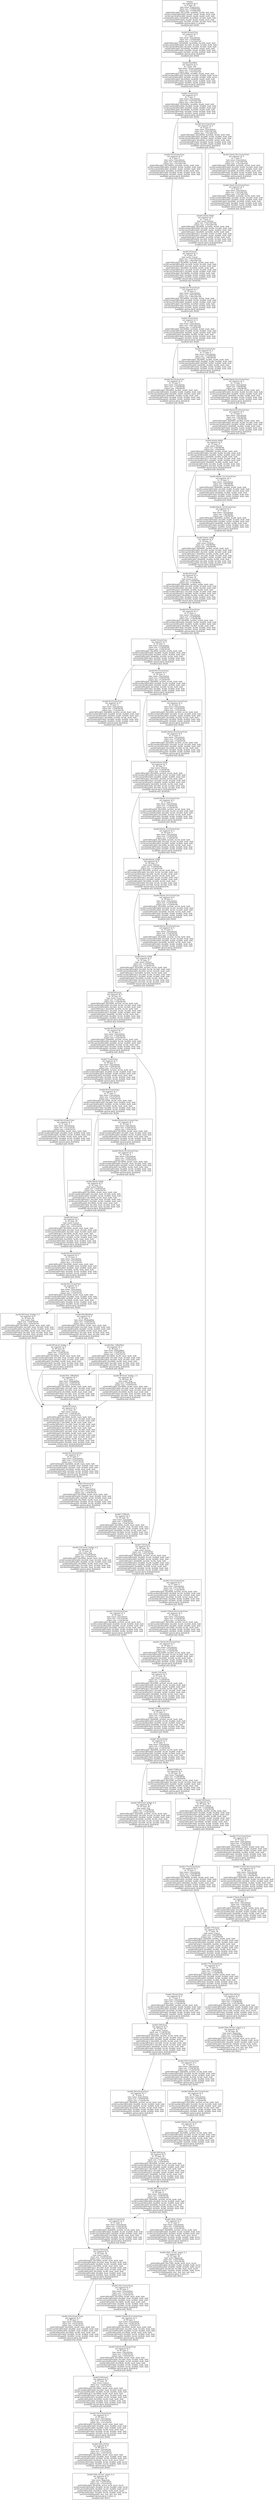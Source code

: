 digraph cnn_tree {
images [shape=box, label="images\n net segment id: 0\n id: 0 type: 45\ntype name: Preprocess\n input size: 1*3*640*640\n output size: 1*3*640*640\ninDdr5dPitch[0]: (0x12c000, 0x64000, 0x280, 0x8, 0x8)\ninUbFromDdr5dPitch[0]: (0xa00, 0xa00, 0xa00, 0x20, 0x8)\ninUbFromUb5dPitch[0]: (0xa00, 0xa00, 0xa00, 0x20, 0x8)\noutDdr5dPitch[0]: (0x320000, 0x320000, 0x1400, 0x40, 0x8)\noutUbToDdr5dPitch[0]: (0xa00, 0xa00, 0xa00, 0x20, 0x8)\noutUbToUb5dShape[0]: (0x1400, 0x1400, 0x1400, 0x40, 0x8)\n bond([ddr-ub]-[ub-ddr]): [1-4]-[8-8]\n bond([ub-ub]): [4]-[8]"];
images -> _model_0_conv_Conv;
_model_0_conv_Conv [shape=box, label="/model.0/conv/Conv\n net segment id: 0\n id: 1 type: 0\ntype name: Convolution\n input size: 1*3*640*640\n output size: 1*32*320*320\ninDdr5dPitch[0]: (0x320000, 0x320000, 0x1400, 0x40, 0x8)\ninUbFromDdr5dPitch[0]: (0x1400, 0x1400, 0x1400, 0x40, 0x8)\ninUbFromUb5dPitch[0]: (0x1400, 0x1400, 0x1400, 0x40, 0x8)\noutDdr5dPitch[0]: (0x320000, 0xc8000, 0xa00, 0x40, 0x8)\noutUbToDdr5dPitch[0]: (0x2800, 0xa00, 0x2800, 0x40, 0x8)\noutUbToUb5dShape[0]: (0x5000, 0x1400, 0x5000, 0x80, 0x10)\n bond([ddr-ub]-[ub-ddr]): [8-8]-[8-8]\n bond([ub-ub]): [8]-[8]"];
_model_0_conv_Conv -> _model_0_act_Mul;
_model_0_act_Mul [shape=box, label="/model.0/act/Mul\n net segment id: 0\n id: 2 type: 146\ntype name: VectorCombine\n input size: 1*32*320*320\n output size: 1*32*320*320\ninDdr5dPitch[0]: (0x320000, 0xc8000, 0xa00, 0x40, 0x8)\ninUbFromDdr5dPitch[0]: (0x5000, 0x1400, 0x5000, 0x80, 0x10)\ninUbFromUb5dPitch[0]: (0x5000, 0x1400, 0x5000, 0x80, 0x10)\noutDdr5dPitch[0]: (0x320000, 0xc8000, 0xa00, 0x40, 0x8)\noutUbToDdr5dPitch[0]: (0x2800, 0xa00, 0x2800, 0x40, 0x8)\noutUbToUb5dShape[0]: (0x2800, 0xa00, 0x2800, 0x40, 0x8)\n bond([ddr-ub]-[ub-ddr]): [8-8]-[8-8]\n bond([ub-ub]): [8]-[8]"];
_model_0_act_Mul -> _model_1_conv_Conv;
_model_1_conv_Conv [shape=box, label="/model.1/conv/Conv\n net segment id: 0\n id: 3 type: 0\ntype name: Convolution\n input size: 1*32*320*320\n output size: 1*64*160*160\ninDdr5dPitch[0]: (0x320000, 0xc8000, 0xa00, 0x40, 0x8)\ninUbFromDdr5dPitch[0]: (0x2800, 0xa00, 0x2800, 0x40, 0x8)\ninUbFromUb5dPitch[0]: (0x2800, 0xa00, 0x2800, 0x40, 0x8)\noutDdr5dPitch[0]: (0x190000, 0x32000, 0x500, 0x40, 0x8)\noutUbToDdr5dPitch[0]: (0x5000, 0xa00, 0x5000, 0x40, 0x8)\noutUbToUb5dShape[0]: (0x5000, 0xa00, 0x5000, 0x40, 0x8)\n bond([ddr-ub]-[ub-ddr]): [8-8]-[8-8]\n bond([ub-ub]): [8]-[8]"];
_model_1_conv_Conv -> _model_2_cv1_conv_Conv;
_model_1_conv_Conv -> _model_2_cv2_conv_Conv;
_model_2_cv1_conv_Conv [shape=box, label="/model.2/cv1/conv/Conv\n net segment id: 0\n id: 4 type: 0\ntype name: Convolution\n input size: 1*64*160*160\n output size: 1*32*160*160\ninDdr5dPitch[0]: (0x190000, 0x32000, 0x500, 0x40, 0x8)\ninUbFromDdr5dPitch[0]: (0x2800, 0x500, 0x2800, 0x40, 0x8)\ninUbFromUb5dPitch[0]: (0x5000, 0xa00, 0x5000, 0x40, 0x8)\noutDdr5dPitch[0]: (0xc8000, 0x32000, 0x500, 0x40, 0x8)\noutUbToDdr5dPitch[0]: (0x2800, 0xa00, 0x2800, 0x40, 0x8)\noutUbToUb5dShape[0]: (0x2800, 0xa00, 0x2800, 0x40, 0x8)\n bond([ddr-ub]-[ub-ddr]): [8-8]-[8-8]\n bond([ub-ub]): [8]-[8]"];
_model_2_cv1_conv_Conv -> _model_2_m_m_0_cv1_conv_Conv;
_model_2_cv1_conv_Conv -> _model_2_m_m_0_Add;
_model_2_m_m_0_cv1_conv_Conv [shape=box, label="/model.2/m/m.0/cv1/conv/Conv\n net segment id: 0\n id: 5 type: 0\ntype name: Convolution\n input size: 1*32*160*160\n output size: 1*32*160*160\ninDdr5dPitch[0]: (0xc8000, 0x32000, 0x500, 0x40, 0x8)\ninUbFromDdr5dPitch[0]: (0x1400, 0x500, 0x1400, 0x40, 0x8)\ninUbFromUb5dPitch[0]: (0x2800, 0xa00, 0x2800, 0x40, 0x8)\noutDdr5dPitch[0]: (0xc8000, 0x32000, 0x500, 0x40, 0x8)\noutUbToDdr5dPitch[0]: (0x2800, 0xa00, 0x2800, 0x40, 0x8)\noutUbToUb5dShape[0]: (0x2800, 0xa00, 0x2800, 0x40, 0x8)\n bond([ddr-ub]-[ub-ddr]): [8-8]-[8-8]\n bond([ub-ub]): [8]-[8]"];
_model_2_m_m_0_cv1_conv_Conv -> _model_2_m_m_0_cv2_conv_Conv;
_model_2_m_m_0_cv2_conv_Conv [shape=box, label="/model.2/m/m.0/cv2/conv/Conv\n net segment id: 0\n id: 6 type: 0\ntype name: Convolution\n input size: 1*32*160*160\n output size: 1*32*160*160\ninDdr5dPitch[0]: (0xc8000, 0x32000, 0x500, 0x40, 0x8)\ninUbFromDdr5dPitch[0]: (0x1400, 0x500, 0x1400, 0x40, 0x8)\ninUbFromUb5dPitch[0]: (0x2800, 0xa00, 0x2800, 0x40, 0x8)\noutDdr5dPitch[0]: (0xc8000, 0x32000, 0x500, 0x40, 0x8)\noutUbToDdr5dPitch[0]: (0x2800, 0xa00, 0x2800, 0x40, 0x8)\noutUbToUb5dShape[0]: (0x2800, 0xa00, 0x2800, 0x40, 0x8)\n bond([ddr-ub]-[ub-ddr]): [8-8]-[8-8]\n bond([ub-ub]): [8]-[8]"];
_model_2_m_m_0_cv2_conv_Conv -> _model_2_m_m_0_Add;
_model_2_m_m_0_Add [shape=box, label="/model.2/m/m.0/Add\n net segment id: 0\n id: 7 type: 27\ntype name: Eltwise\n input size: 1*32*160*160\n output size: 1*32*160*160\ninDdr5dPitch[0]: (0xc8000, 0x32000, 0x500, 0x40, 0x8)\ninUbFromDdr5dPitch[0]: (0x1400, 0x500, 0x1400, 0x40, 0x8)\ninUbFromUb5dPitch[0]: (0x2800, 0xa00, 0x2800, 0x40, 0x8)\ninDdr5dPitch[1]: (0xc8000, 0x32000, 0x500, 0x40, 0x8)\ninUbFromDdr5dPitch[1]: (0x1400, 0x500, 0x1400, 0x40, 0x8)\ninUbFromUb5dPitch[1]: (0x2800, 0xa00, 0x2800, 0x40, 0x8)\noutDdr5dPitch[0]: (0xc8000, 0x32000, 0x500, 0x40, 0x8)\noutUbToDdr5dPitch[0]: (0x1400, 0x500, 0x1400, 0x40, 0x8)\noutUbToUb5dShape[0]: (0x1400, 0x500, 0x1400, 0x40, 0x8)\n bond([ddr-ub]-[ub-ddr]): [8-8]-[8-8]-[8-8]\n bond([ub-ub]): [8]-[8]-[8]"];
_model_2_m_m_0_Add -> _model_2_Concat;
_model_2_cv2_conv_Conv [shape=box, label="/model.2/cv2/conv/Conv\n net segment id: 0\n id: 8 type: 0\ntype name: Convolution\n input size: 1*64*160*160\n output size: 1*32*160*160\ninDdr5dPitch[0]: (0x190000, 0x32000, 0x500, 0x40, 0x8)\ninUbFromDdr5dPitch[0]: (0x2800, 0x500, 0x2800, 0x40, 0x8)\ninUbFromUb5dPitch[0]: (0x5000, 0xa00, 0x5000, 0x40, 0x8)\noutDdr5dPitch[0]: (0xc8000, 0x32000, 0x500, 0x40, 0x8)\noutUbToDdr5dPitch[0]: (0x2800, 0xa00, 0x2800, 0x40, 0x8)\noutUbToUb5dShape[0]: (0x2800, 0xa00, 0x2800, 0x40, 0x8)\n bond([ddr-ub]-[ub-ddr]): [8-8]-[8-8]\n bond([ub-ub]): [8]-[8]"];
_model_2_cv2_conv_Conv -> _model_2_Concat;
_model_2_Concat [shape=box, label="/model.2/Concat\n net segment id: 0\n id: 9 type: 38\ntype name: Concat\n input size: 1*32*160*160\n output size: 1*64*160*160\ninDdr5dPitch[0]: (0xc8000, 0x32000, 0x500, 0x40, 0x8)\ninUbFromDdr5dPitch[0]: (0x1400, 0x500, 0x1400, 0x40, 0x8)\ninUbFromUb5dPitch[0]: (0x1400, 0x500, 0x1400, 0x40, 0x8)\ninDdr5dPitch[1]: (0xc8000, 0x32000, 0x500, 0x40, 0x8)\ninUbFromDdr5dPitch[1]: (0x1400, 0x500, 0x1400, 0x40, 0x8)\ninUbFromUb5dPitch[1]: (0x2800, 0xa00, 0x2800, 0x40, 0x8)\noutDdr5dPitch[0]: (0x190000, 0x32000, 0x500, 0x40, 0x8)\noutUbToDdr5dPitch[0]: (0x2800, 0x500, 0x2800, 0x40, 0x8)\noutUbToUb5dShape[0]: (0x2800, 0x500, 0x2800, 0x40, 0x8)\n bond([ddr-ub]-[ub-ddr]): [8-8]-[8-8]-[8-8]\n bond([ub-ub]): [8]-[8]-[8]"];
_model_2_Concat -> _model_2_cv3_conv_Conv;
_model_2_cv3_conv_Conv [shape=box, label="/model.2/cv3/conv/Conv\n net segment id: 0\n id: 10 type: 0\ntype name: Convolution\n input size: 1*64*160*160\n output size: 1*64*160*160\ninDdr5dPitch[0]: (0x190000, 0x32000, 0x500, 0x40, 0x8)\ninUbFromDdr5dPitch[0]: (0x2800, 0x500, 0x2800, 0x40, 0x8)\ninUbFromUb5dPitch[0]: (0x2800, 0x500, 0x2800, 0x40, 0x8)\noutDdr5dPitch[0]: (0x190000, 0x32000, 0x500, 0x40, 0x8)\noutUbToDdr5dPitch[0]: (0x5000, 0xa00, 0x5000, 0x40, 0x8)\noutUbToUb5dShape[0]: (0x5000, 0xa00, 0x5000, 0x40, 0x8)\n bond([ddr-ub]-[ub-ddr]): [8-8]-[8-8]\n bond([ub-ub]): [8]-[8]"];
_model_2_cv3_conv_Conv -> _model_3_conv_Conv;
_model_3_conv_Conv [shape=box, label="/model.3/conv/Conv\n net segment id: 0\n id: 11 type: 0\ntype name: Convolution\n input size: 1*64*160*160\n output size: 1*128*80*80\ninDdr5dPitch[0]: (0x190000, 0x32000, 0x500, 0x40, 0x8)\ninUbFromDdr5dPitch[0]: (0x2800, 0x500, 0x2800, 0x40, 0x8)\ninUbFromUb5dPitch[0]: (0x5000, 0xa00, 0x5000, 0x40, 0x8)\noutDdr5dPitch[0]: (0xc8000, 0xc800, 0x280, 0x40, 0x8)\noutUbToDdr5dPitch[0]: (0x5000, 0x500, 0x5000, 0x40, 0x8)\noutUbToUb5dShape[0]: (0x5000, 0x500, 0x5000, 0x40, 0x8)\n bond([ddr-ub]-[ub-ddr]): [8-8]-[8-8]\n bond([ub-ub]): [8]-[8]"];
_model_3_conv_Conv -> _model_4_cv1_conv_Conv;
_model_3_conv_Conv -> _model_4_cv2_conv_Conv;
_model_4_cv1_conv_Conv [shape=box, label="/model.4/cv1/conv/Conv\n net segment id: 0\n id: 12 type: 0\ntype name: Convolution\n input size: 1*128*80*80\n output size: 1*64*80*80\ninDdr5dPitch[0]: (0xc8000, 0xc800, 0x280, 0x40, 0x8)\ninUbFromDdr5dPitch[0]: (0x2800, 0x280, 0x2800, 0x40, 0x8)\ninUbFromUb5dPitch[0]: (0x5000, 0x500, 0x5000, 0x40, 0x8)\noutDdr5dPitch[0]: (0x64000, 0xc800, 0x280, 0x40, 0x8)\noutUbToDdr5dPitch[0]: (0x2800, 0x500, 0x2800, 0x40, 0x8)\noutUbToUb5dShape[0]: (0x2800, 0x500, 0x2800, 0x40, 0x8)\n bond([ddr-ub]-[ub-ddr]): [8-8]-[8-8]\n bond([ub-ub]): [8]-[8]"];
_model_4_cv1_conv_Conv -> _model_4_m_m_0_cv1_conv_Conv;
_model_4_cv1_conv_Conv -> _model_4_m_m_0_Add;
_model_4_m_m_0_cv1_conv_Conv [shape=box, label="/model.4/m/m.0/cv1/conv/Conv\n net segment id: 0\n id: 13 type: 0\ntype name: Convolution\n input size: 1*64*80*80\n output size: 1*64*80*80\ninDdr5dPitch[0]: (0x64000, 0xc800, 0x280, 0x40, 0x8)\ninUbFromDdr5dPitch[0]: (0x1400, 0x280, 0x1400, 0x40, 0x8)\ninUbFromUb5dPitch[0]: (0x2800, 0x500, 0x2800, 0x40, 0x8)\noutDdr5dPitch[0]: (0x64000, 0xc800, 0x280, 0x40, 0x8)\noutUbToDdr5dPitch[0]: (0x2800, 0x500, 0x2800, 0x40, 0x8)\noutUbToUb5dShape[0]: (0x2800, 0x500, 0x2800, 0x40, 0x8)\n bond([ddr-ub]-[ub-ddr]): [8-8]-[8-8]\n bond([ub-ub]): [8]-[8]"];
_model_4_m_m_0_cv1_conv_Conv -> _model_4_m_m_0_cv2_conv_Conv;
_model_4_m_m_0_cv2_conv_Conv [shape=box, label="/model.4/m/m.0/cv2/conv/Conv\n net segment id: 0\n id: 14 type: 0\ntype name: Convolution\n input size: 1*64*80*80\n output size: 1*64*80*80\ninDdr5dPitch[0]: (0x64000, 0xc800, 0x280, 0x40, 0x8)\ninUbFromDdr5dPitch[0]: (0x1400, 0x280, 0x1400, 0x40, 0x8)\ninUbFromUb5dPitch[0]: (0x2800, 0x500, 0x2800, 0x40, 0x8)\noutDdr5dPitch[0]: (0x64000, 0xc800, 0x280, 0x40, 0x8)\noutUbToDdr5dPitch[0]: (0x2800, 0x500, 0x2800, 0x40, 0x8)\noutUbToUb5dShape[0]: (0x2800, 0x500, 0x2800, 0x40, 0x8)\n bond([ddr-ub]-[ub-ddr]): [8-8]-[8-8]\n bond([ub-ub]): [8]-[8]"];
_model_4_m_m_0_cv2_conv_Conv -> _model_4_m_m_0_Add;
_model_4_m_m_0_Add [shape=box, label="/model.4/m/m.0/Add\n net segment id: 0\n id: 15 type: 27\ntype name: Eltwise\n input size: 1*64*80*80\n output size: 1*64*80*80\ninDdr5dPitch[0]: (0x64000, 0xc800, 0x280, 0x40, 0x8)\ninUbFromDdr5dPitch[0]: (0x1400, 0x280, 0x1400, 0x40, 0x8)\ninUbFromUb5dPitch[0]: (0x2800, 0x500, 0x2800, 0x40, 0x8)\ninDdr5dPitch[1]: (0x64000, 0xc800, 0x280, 0x40, 0x8)\ninUbFromDdr5dPitch[1]: (0x1400, 0x280, 0x1400, 0x40, 0x8)\ninUbFromUb5dPitch[1]: (0x2800, 0x500, 0x2800, 0x40, 0x8)\noutDdr5dPitch[0]: (0x64000, 0xc800, 0x280, 0x40, 0x8)\noutUbToDdr5dPitch[0]: (0x1400, 0x280, 0x1400, 0x40, 0x8)\noutUbToUb5dShape[0]: (0x1400, 0x280, 0x1400, 0x40, 0x8)\n bond([ddr-ub]-[ub-ddr]): [8-8]-[8-8]-[8-8]\n bond([ub-ub]): [8]-[8]-[8]"];
_model_4_m_m_0_Add -> _model_4_m_m_1_cv1_conv_Conv;
_model_4_m_m_0_Add -> _model_4_m_m_1_Add;
_model_4_m_m_1_cv1_conv_Conv [shape=box, label="/model.4/m/m.1/cv1/conv/Conv\n net segment id: 0\n id: 16 type: 0\ntype name: Convolution\n input size: 1*64*80*80\n output size: 1*64*80*80\ninDdr5dPitch[0]: (0x64000, 0xc800, 0x280, 0x40, 0x8)\ninUbFromDdr5dPitch[0]: (0x1400, 0x280, 0x1400, 0x40, 0x8)\ninUbFromUb5dPitch[0]: (0x1400, 0x280, 0x1400, 0x40, 0x8)\noutDdr5dPitch[0]: (0x64000, 0xc800, 0x280, 0x40, 0x8)\noutUbToDdr5dPitch[0]: (0x2800, 0x500, 0x2800, 0x40, 0x8)\noutUbToUb5dShape[0]: (0x2800, 0x500, 0x2800, 0x40, 0x8)\n bond([ddr-ub]-[ub-ddr]): [8-8]-[8-8]\n bond([ub-ub]): [8]-[8]"];
_model_4_m_m_1_cv1_conv_Conv -> _model_4_m_m_1_cv2_conv_Conv;
_model_4_m_m_1_cv2_conv_Conv [shape=box, label="/model.4/m/m.1/cv2/conv/Conv\n net segment id: 0\n id: 17 type: 0\ntype name: Convolution\n input size: 1*64*80*80\n output size: 1*64*80*80\ninDdr5dPitch[0]: (0x64000, 0xc800, 0x280, 0x40, 0x8)\ninUbFromDdr5dPitch[0]: (0x1400, 0x280, 0x1400, 0x40, 0x8)\ninUbFromUb5dPitch[0]: (0x2800, 0x500, 0x2800, 0x40, 0x8)\noutDdr5dPitch[0]: (0x64000, 0xc800, 0x280, 0x40, 0x8)\noutUbToDdr5dPitch[0]: (0x2800, 0x500, 0x2800, 0x40, 0x8)\noutUbToUb5dShape[0]: (0x2800, 0x500, 0x2800, 0x40, 0x8)\n bond([ddr-ub]-[ub-ddr]): [8-8]-[8-8]\n bond([ub-ub]): [8]-[8]"];
_model_4_m_m_1_cv2_conv_Conv -> _model_4_m_m_1_Add;
_model_4_m_m_1_Add [shape=box, label="/model.4/m/m.1/Add\n net segment id: 0\n id: 18 type: 27\ntype name: Eltwise\n input size: 1*64*80*80\n output size: 1*64*80*80\ninDdr5dPitch[0]: (0x64000, 0xc800, 0x280, 0x40, 0x8)\ninUbFromDdr5dPitch[0]: (0x1400, 0x280, 0x1400, 0x40, 0x8)\ninUbFromUb5dPitch[0]: (0x1400, 0x280, 0x1400, 0x40, 0x8)\ninDdr5dPitch[1]: (0x64000, 0xc800, 0x280, 0x40, 0x8)\ninUbFromDdr5dPitch[1]: (0x1400, 0x280, 0x1400, 0x40, 0x8)\ninUbFromUb5dPitch[1]: (0x2800, 0x500, 0x2800, 0x40, 0x8)\noutDdr5dPitch[0]: (0x64000, 0xc800, 0x280, 0x40, 0x8)\noutUbToDdr5dPitch[0]: (0x1400, 0x280, 0x1400, 0x40, 0x8)\noutUbToUb5dShape[0]: (0x1400, 0x280, 0x1400, 0x40, 0x8)\n bond([ddr-ub]-[ub-ddr]): [8-8]-[8-8]-[8-8]\n bond([ub-ub]): [8]-[8]-[8]"];
_model_4_m_m_1_Add -> _model_4_Concat;
_model_4_cv2_conv_Conv [shape=box, label="/model.4/cv2/conv/Conv\n net segment id: 0\n id: 19 type: 0\ntype name: Convolution\n input size: 1*128*80*80\n output size: 1*64*80*80\ninDdr5dPitch[0]: (0xc8000, 0xc800, 0x280, 0x40, 0x8)\ninUbFromDdr5dPitch[0]: (0x2800, 0x280, 0x2800, 0x40, 0x8)\ninUbFromUb5dPitch[0]: (0x5000, 0x500, 0x5000, 0x40, 0x8)\noutDdr5dPitch[0]: (0x64000, 0xc800, 0x280, 0x40, 0x8)\noutUbToDdr5dPitch[0]: (0x2800, 0x500, 0x2800, 0x40, 0x8)\noutUbToUb5dShape[0]: (0x2800, 0x500, 0x2800, 0x40, 0x8)\n bond([ddr-ub]-[ub-ddr]): [8-8]-[8-8]\n bond([ub-ub]): [8]-[8]"];
_model_4_cv2_conv_Conv -> _model_4_Concat;
_model_4_Concat [shape=box, label="/model.4/Concat\n net segment id: 0\n id: 20 type: 38\ntype name: Concat\n input size: 1*64*80*80\n output size: 1*128*80*80\ninDdr5dPitch[0]: (0x64000, 0xc800, 0x280, 0x40, 0x8)\ninUbFromDdr5dPitch[0]: (0x1400, 0x280, 0x1400, 0x40, 0x8)\ninUbFromUb5dPitch[0]: (0x1400, 0x280, 0x1400, 0x40, 0x8)\ninDdr5dPitch[1]: (0x64000, 0xc800, 0x280, 0x40, 0x8)\ninUbFromDdr5dPitch[1]: (0x1400, 0x280, 0x1400, 0x40, 0x8)\ninUbFromUb5dPitch[1]: (0x2800, 0x500, 0x2800, 0x40, 0x8)\noutDdr5dPitch[0]: (0xc8000, 0xc800, 0x280, 0x40, 0x8)\noutUbToDdr5dPitch[0]: (0x2800, 0x280, 0x2800, 0x40, 0x8)\noutUbToUb5dShape[0]: (0x2800, 0x280, 0x2800, 0x40, 0x8)\n bond([ddr-ub]-[ub-ddr]): [8-8]-[8-8]-[8-8]\n bond([ub-ub]): [8]-[8]-[8]"];
_model_4_Concat -> _model_4_cv3_conv_Conv;
_model_4_cv3_conv_Conv [shape=box, label="/model.4/cv3/conv/Conv\n net segment id: 0\n id: 21 type: 0\ntype name: Convolution\n input size: 1*128*80*80\n output size: 1*128*80*80\ninDdr5dPitch[0]: (0xc8000, 0xc800, 0x280, 0x40, 0x8)\ninUbFromDdr5dPitch[0]: (0x2800, 0x280, 0x2800, 0x40, 0x8)\ninUbFromUb5dPitch[0]: (0x2800, 0x280, 0x2800, 0x40, 0x8)\noutDdr5dPitch[0]: (0xc8000, 0xc800, 0x280, 0x40, 0x8)\noutUbToDdr5dPitch[0]: (0x5000, 0x500, 0x5000, 0x40, 0x8)\noutUbToUb5dShape[0]: (0x5000, 0x500, 0x5000, 0x40, 0x8)\n bond([ddr-ub]-[ub-ddr]): [8-8]-[8-8]\n bond([ub-ub]): [8]-[8]"];
_model_4_cv3_conv_Conv -> _model_5_conv_Conv;
_model_4_cv3_conv_Conv -> _model_16_Concat;
_model_5_conv_Conv [shape=box, label="/model.5/conv/Conv\n net segment id: 0\n id: 22 type: 0\ntype name: Convolution\n input size: 1*128*80*80\n output size: 1*256*40*40\ninDdr5dPitch[0]: (0xc8000, 0xc800, 0x280, 0x40, 0x8)\ninUbFromDdr5dPitch[0]: (0x2800, 0x280, 0x2800, 0x40, 0x8)\ninUbFromUb5dPitch[0]: (0x5000, 0x500, 0x5000, 0x40, 0x8)\noutDdr5dPitch[0]: (0x64000, 0x3200, 0x140, 0x40, 0x8)\noutUbToDdr5dPitch[0]: (0x5000, 0x280, 0x5000, 0x40, 0x8)\noutUbToUb5dShape[0]: (0x5000, 0x280, 0x5000, 0x40, 0x8)\n bond([ddr-ub]-[ub-ddr]): [8-8]-[8-8]\n bond([ub-ub]): [8]-[8]"];
_model_5_conv_Conv -> _model_6_cv1_conv_Conv;
_model_5_conv_Conv -> _model_6_cv2_conv_Conv;
_model_6_cv1_conv_Conv [shape=box, label="/model.6/cv1/conv/Conv\n net segment id: 0\n id: 23 type: 0\ntype name: Convolution\n input size: 1*256*40*40\n output size: 1*128*40*40\ninDdr5dPitch[0]: (0x64000, 0x3200, 0x140, 0x40, 0x8)\ninUbFromDdr5dPitch[0]: (0x2800, 0x140, 0x2800, 0x40, 0x8)\ninUbFromUb5dPitch[0]: (0x5000, 0x280, 0x5000, 0x40, 0x8)\noutDdr5dPitch[0]: (0x32000, 0x3200, 0x140, 0x40, 0x8)\noutUbToDdr5dPitch[0]: (0x2800, 0x280, 0x2800, 0x40, 0x8)\noutUbToUb5dShape[0]: (0x2800, 0x280, 0x2800, 0x40, 0x8)\n bond([ddr-ub]-[ub-ddr]): [8-8]-[8-8]\n bond([ub-ub]): [8]-[8]"];
_model_6_cv1_conv_Conv -> _model_6_m_m_0_cv1_conv_Conv;
_model_6_cv1_conv_Conv -> _model_6_m_m_0_Add;
_model_6_m_m_0_cv1_conv_Conv [shape=box, label="/model.6/m/m.0/cv1/conv/Conv\n net segment id: 0\n id: 24 type: 0\ntype name: Convolution\n input size: 1*128*40*40\n output size: 1*128*40*40\ninDdr5dPitch[0]: (0x32000, 0x3200, 0x140, 0x40, 0x8)\ninUbFromDdr5dPitch[0]: (0x1400, 0x140, 0x1400, 0x40, 0x8)\ninUbFromUb5dPitch[0]: (0x2800, 0x280, 0x2800, 0x40, 0x8)\noutDdr5dPitch[0]: (0x32000, 0x3200, 0x140, 0x40, 0x8)\noutUbToDdr5dPitch[0]: (0x2800, 0x280, 0x2800, 0x40, 0x8)\noutUbToUb5dShape[0]: (0x2800, 0x280, 0x2800, 0x40, 0x8)\n bond([ddr-ub]-[ub-ddr]): [8-8]-[8-8]\n bond([ub-ub]): [8]-[8]"];
_model_6_m_m_0_cv1_conv_Conv -> _model_6_m_m_0_cv2_conv_Conv;
_model_6_m_m_0_cv2_conv_Conv [shape=box, label="/model.6/m/m.0/cv2/conv/Conv\n net segment id: 0\n id: 25 type: 0\ntype name: Convolution\n input size: 1*128*40*40\n output size: 1*128*40*40\ninDdr5dPitch[0]: (0x32000, 0x3200, 0x140, 0x40, 0x8)\ninUbFromDdr5dPitch[0]: (0x1400, 0x140, 0x1400, 0x40, 0x8)\ninUbFromUb5dPitch[0]: (0x2800, 0x280, 0x2800, 0x40, 0x8)\noutDdr5dPitch[0]: (0x32000, 0x3200, 0x140, 0x40, 0x8)\noutUbToDdr5dPitch[0]: (0x2800, 0x280, 0x2800, 0x40, 0x8)\noutUbToUb5dShape[0]: (0x2800, 0x280, 0x2800, 0x40, 0x8)\n bond([ddr-ub]-[ub-ddr]): [8-8]-[8-8]\n bond([ub-ub]): [8]-[8]"];
_model_6_m_m_0_cv2_conv_Conv -> _model_6_m_m_0_Add;
_model_6_m_m_0_Add [shape=box, label="/model.6/m/m.0/Add\n net segment id: 0\n id: 26 type: 27\ntype name: Eltwise\n input size: 1*128*40*40\n output size: 1*128*40*40\ninDdr5dPitch[0]: (0x32000, 0x3200, 0x140, 0x40, 0x8)\ninUbFromDdr5dPitch[0]: (0x1400, 0x140, 0x1400, 0x40, 0x8)\ninUbFromUb5dPitch[0]: (0x2800, 0x280, 0x2800, 0x40, 0x8)\ninDdr5dPitch[1]: (0x32000, 0x3200, 0x140, 0x40, 0x8)\ninUbFromDdr5dPitch[1]: (0x1400, 0x140, 0x1400, 0x40, 0x8)\ninUbFromUb5dPitch[1]: (0x2800, 0x280, 0x2800, 0x40, 0x8)\noutDdr5dPitch[0]: (0x32000, 0x3200, 0x140, 0x40, 0x8)\noutUbToDdr5dPitch[0]: (0x1400, 0x140, 0x1400, 0x40, 0x8)\noutUbToUb5dShape[0]: (0x1400, 0x140, 0x1400, 0x40, 0x8)\n bond([ddr-ub]-[ub-ddr]): [8-8]-[8-8]-[8-8]\n bond([ub-ub]): [8]-[8]-[8]"];
_model_6_m_m_0_Add -> _model_6_m_m_1_cv1_conv_Conv;
_model_6_m_m_0_Add -> _model_6_m_m_1_Add;
_model_6_m_m_1_cv1_conv_Conv [shape=box, label="/model.6/m/m.1/cv1/conv/Conv\n net segment id: 0\n id: 27 type: 0\ntype name: Convolution\n input size: 1*128*40*40\n output size: 1*128*40*40\ninDdr5dPitch[0]: (0x32000, 0x3200, 0x140, 0x40, 0x8)\ninUbFromDdr5dPitch[0]: (0x1400, 0x140, 0x1400, 0x40, 0x8)\ninUbFromUb5dPitch[0]: (0x1400, 0x140, 0x1400, 0x40, 0x8)\noutDdr5dPitch[0]: (0x32000, 0x3200, 0x140, 0x40, 0x8)\noutUbToDdr5dPitch[0]: (0x2800, 0x280, 0x2800, 0x40, 0x8)\noutUbToUb5dShape[0]: (0x2800, 0x280, 0x2800, 0x40, 0x8)\n bond([ddr-ub]-[ub-ddr]): [8-8]-[8-8]\n bond([ub-ub]): [8]-[8]"];
_model_6_m_m_1_cv1_conv_Conv -> _model_6_m_m_1_cv2_conv_Conv;
_model_6_m_m_1_cv2_conv_Conv [shape=box, label="/model.6/m/m.1/cv2/conv/Conv\n net segment id: 0\n id: 28 type: 0\ntype name: Convolution\n input size: 1*128*40*40\n output size: 1*128*40*40\ninDdr5dPitch[0]: (0x32000, 0x3200, 0x140, 0x40, 0x8)\ninUbFromDdr5dPitch[0]: (0x1400, 0x140, 0x1400, 0x40, 0x8)\ninUbFromUb5dPitch[0]: (0x2800, 0x280, 0x2800, 0x40, 0x8)\noutDdr5dPitch[0]: (0x32000, 0x3200, 0x140, 0x40, 0x8)\noutUbToDdr5dPitch[0]: (0x2800, 0x280, 0x2800, 0x40, 0x8)\noutUbToUb5dShape[0]: (0x2800, 0x280, 0x2800, 0x40, 0x8)\n bond([ddr-ub]-[ub-ddr]): [8-8]-[8-8]\n bond([ub-ub]): [8]-[8]"];
_model_6_m_m_1_cv2_conv_Conv -> _model_6_m_m_1_Add;
_model_6_m_m_1_Add [shape=box, label="/model.6/m/m.1/Add\n net segment id: 0\n id: 29 type: 27\ntype name: Eltwise\n input size: 1*128*40*40\n output size: 1*128*40*40\ninDdr5dPitch[0]: (0x32000, 0x3200, 0x140, 0x40, 0x8)\ninUbFromDdr5dPitch[0]: (0x1400, 0x140, 0x1400, 0x40, 0x8)\ninUbFromUb5dPitch[0]: (0x1400, 0x140, 0x1400, 0x40, 0x8)\ninDdr5dPitch[1]: (0x32000, 0x3200, 0x140, 0x40, 0x8)\ninUbFromDdr5dPitch[1]: (0x1400, 0x140, 0x1400, 0x40, 0x8)\ninUbFromUb5dPitch[1]: (0x2800, 0x280, 0x2800, 0x40, 0x8)\noutDdr5dPitch[0]: (0x32000, 0x3200, 0x140, 0x40, 0x8)\noutUbToDdr5dPitch[0]: (0x1400, 0x140, 0x1400, 0x40, 0x8)\noutUbToUb5dShape[0]: (0x1400, 0x140, 0x1400, 0x40, 0x8)\n bond([ddr-ub]-[ub-ddr]): [8-8]-[8-8]-[8-8]\n bond([ub-ub]): [8]-[8]-[8]"];
_model_6_m_m_1_Add -> _model_6_m_m_2_cv1_conv_Conv;
_model_6_m_m_1_Add -> _model_6_m_m_2_Add;
_model_6_m_m_2_cv1_conv_Conv [shape=box, label="/model.6/m/m.2/cv1/conv/Conv\n net segment id: 0\n id: 30 type: 0\ntype name: Convolution\n input size: 1*128*40*40\n output size: 1*128*40*40\ninDdr5dPitch[0]: (0x32000, 0x3200, 0x140, 0x40, 0x8)\ninUbFromDdr5dPitch[0]: (0x1400, 0x140, 0x1400, 0x40, 0x8)\ninUbFromUb5dPitch[0]: (0x1400, 0x140, 0x1400, 0x40, 0x8)\noutDdr5dPitch[0]: (0x32000, 0x3200, 0x140, 0x40, 0x8)\noutUbToDdr5dPitch[0]: (0x2800, 0x280, 0x2800, 0x40, 0x8)\noutUbToUb5dShape[0]: (0x2800, 0x280, 0x2800, 0x40, 0x8)\n bond([ddr-ub]-[ub-ddr]): [8-8]-[8-8]\n bond([ub-ub]): [8]-[8]"];
_model_6_m_m_2_cv1_conv_Conv -> _model_6_m_m_2_cv2_conv_Conv;
_model_6_m_m_2_cv2_conv_Conv [shape=box, label="/model.6/m/m.2/cv2/conv/Conv\n net segment id: 0\n id: 31 type: 0\ntype name: Convolution\n input size: 1*128*40*40\n output size: 1*128*40*40\ninDdr5dPitch[0]: (0x32000, 0x3200, 0x140, 0x40, 0x8)\ninUbFromDdr5dPitch[0]: (0x1400, 0x140, 0x1400, 0x40, 0x8)\ninUbFromUb5dPitch[0]: (0x2800, 0x280, 0x2800, 0x40, 0x8)\noutDdr5dPitch[0]: (0x32000, 0x3200, 0x140, 0x40, 0x8)\noutUbToDdr5dPitch[0]: (0x2800, 0x280, 0x2800, 0x40, 0x8)\noutUbToUb5dShape[0]: (0x2800, 0x280, 0x2800, 0x40, 0x8)\n bond([ddr-ub]-[ub-ddr]): [8-8]-[8-8]\n bond([ub-ub]): [8]-[8]"];
_model_6_m_m_2_cv2_conv_Conv -> _model_6_m_m_2_Add;
_model_6_m_m_2_Add [shape=box, label="/model.6/m/m.2/Add\n net segment id: 0\n id: 32 type: 27\ntype name: Eltwise\n input size: 1*128*40*40\n output size: 1*128*40*40\ninDdr5dPitch[0]: (0x32000, 0x3200, 0x140, 0x40, 0x8)\ninUbFromDdr5dPitch[0]: (0x1400, 0x140, 0x1400, 0x40, 0x8)\ninUbFromUb5dPitch[0]: (0x1400, 0x140, 0x1400, 0x40, 0x8)\ninDdr5dPitch[1]: (0x32000, 0x3200, 0x140, 0x40, 0x8)\ninUbFromDdr5dPitch[1]: (0x1400, 0x140, 0x1400, 0x40, 0x8)\ninUbFromUb5dPitch[1]: (0x2800, 0x280, 0x2800, 0x40, 0x8)\noutDdr5dPitch[0]: (0x32000, 0x3200, 0x140, 0x40, 0x8)\noutUbToDdr5dPitch[0]: (0x1400, 0x140, 0x1400, 0x40, 0x8)\noutUbToUb5dShape[0]: (0x1400, 0x140, 0x1400, 0x40, 0x8)\n bond([ddr-ub]-[ub-ddr]): [8-8]-[8-8]-[8-8]\n bond([ub-ub]): [8]-[8]-[8]"];
_model_6_m_m_2_Add -> _model_6_Concat;
_model_6_cv2_conv_Conv [shape=box, label="/model.6/cv2/conv/Conv\n net segment id: 0\n id: 33 type: 0\ntype name: Convolution\n input size: 1*256*40*40\n output size: 1*128*40*40\ninDdr5dPitch[0]: (0x64000, 0x3200, 0x140, 0x40, 0x8)\ninUbFromDdr5dPitch[0]: (0x2800, 0x140, 0x2800, 0x40, 0x8)\ninUbFromUb5dPitch[0]: (0x5000, 0x280, 0x5000, 0x40, 0x8)\noutDdr5dPitch[0]: (0x32000, 0x3200, 0x140, 0x40, 0x8)\noutUbToDdr5dPitch[0]: (0x2800, 0x280, 0x2800, 0x40, 0x8)\noutUbToUb5dShape[0]: (0x2800, 0x280, 0x2800, 0x40, 0x8)\n bond([ddr-ub]-[ub-ddr]): [8-8]-[8-8]\n bond([ub-ub]): [8]-[8]"];
_model_6_cv2_conv_Conv -> _model_6_Concat;
_model_6_Concat [shape=box, label="/model.6/Concat\n net segment id: 0\n id: 34 type: 38\ntype name: Concat\n input size: 1*128*40*40\n output size: 1*256*40*40\ninDdr5dPitch[0]: (0x32000, 0x3200, 0x140, 0x40, 0x8)\ninUbFromDdr5dPitch[0]: (0x1400, 0x140, 0x1400, 0x40, 0x8)\ninUbFromUb5dPitch[0]: (0x1400, 0x140, 0x1400, 0x40, 0x8)\ninDdr5dPitch[1]: (0x32000, 0x3200, 0x140, 0x40, 0x8)\ninUbFromDdr5dPitch[1]: (0x1400, 0x140, 0x1400, 0x40, 0x8)\ninUbFromUb5dPitch[1]: (0x2800, 0x280, 0x2800, 0x40, 0x8)\noutDdr5dPitch[0]: (0x64000, 0x3200, 0x140, 0x40, 0x8)\noutUbToDdr5dPitch[0]: (0x2800, 0x140, 0x2800, 0x40, 0x8)\noutUbToUb5dShape[0]: (0x2800, 0x140, 0x2800, 0x40, 0x8)\n bond([ddr-ub]-[ub-ddr]): [8-8]-[8-8]-[8-8]\n bond([ub-ub]): [8]-[8]-[8]"];
_model_6_Concat -> _model_6_cv3_conv_Conv;
_model_6_cv3_conv_Conv [shape=box, label="/model.6/cv3/conv/Conv\n net segment id: 0\n id: 35 type: 0\ntype name: Convolution\n input size: 1*256*40*40\n output size: 1*256*40*40\ninDdr5dPitch[0]: (0x64000, 0x3200, 0x140, 0x40, 0x8)\ninUbFromDdr5dPitch[0]: (0x2800, 0x140, 0x2800, 0x40, 0x8)\ninUbFromUb5dPitch[0]: (0x2800, 0x140, 0x2800, 0x40, 0x8)\noutDdr5dPitch[0]: (0x64000, 0x3200, 0x140, 0x40, 0x8)\noutUbToDdr5dPitch[0]: (0x5000, 0x280, 0x5000, 0x40, 0x8)\noutUbToUb5dShape[0]: (0x5000, 0x280, 0x5000, 0x40, 0x8)\n bond([ddr-ub]-[ub-ddr]): [8-8]-[8-8]\n bond([ub-ub]): [8]-[8]"];
_model_6_cv3_conv_Conv -> _model_7_conv_Conv;
_model_6_cv3_conv_Conv -> _model_12_Concat;
_model_7_conv_Conv [shape=box, label="/model.7/conv/Conv\n net segment id: 0\n id: 36 type: 0\ntype name: Convolution\n input size: 1*256*40*40\n output size: 1*512*20*20\ninDdr5dPitch[0]: (0x64000, 0x3200, 0x140, 0x40, 0x8)\ninUbFromDdr5dPitch[0]: (0x2800, 0x140, 0x2800, 0x40, 0x8)\ninUbFromUb5dPitch[0]: (0x5000, 0x280, 0x5000, 0x40, 0x8)\noutDdr5dPitch[0]: (0x32000, 0xc80, 0xa0, 0x40, 0x8)\noutUbToDdr5dPitch[0]: (0x5000, 0x140, 0x5000, 0x40, 0x8)\noutUbToUb5dShape[0]: (0x5000, 0x140, 0x5000, 0x40, 0x8)\n bond([ddr-ub]-[ub-ddr]): [8-8]-[8-8]\n bond([ub-ub]): [8]-[8]"];
_model_7_conv_Conv -> _model_8_cv1_conv_Conv;
_model_7_conv_Conv -> _model_8_cv2_conv_Conv;
_model_8_cv1_conv_Conv [shape=box, label="/model.8/cv1/conv/Conv\n net segment id: 0\n id: 37 type: 0\ntype name: Convolution\n input size: 1*512*20*20\n output size: 1*256*20*20\ninDdr5dPitch[0]: (0x32000, 0xc80, 0xa0, 0x40, 0x8)\ninUbFromDdr5dPitch[0]: (0x2800, 0xa0, 0x2800, 0x40, 0x8)\ninUbFromUb5dPitch[0]: (0x5000, 0x140, 0x5000, 0x40, 0x8)\noutDdr5dPitch[0]: (0x19000, 0xc80, 0xa0, 0x40, 0x8)\noutUbToDdr5dPitch[0]: (0x2800, 0x140, 0x2800, 0x40, 0x8)\noutUbToUb5dShape[0]: (0x2800, 0x140, 0x2800, 0x40, 0x8)\n bond([ddr-ub]-[ub-ddr]): [8-8]-[8-8]\n bond([ub-ub]): [8]-[8]"];
_model_8_cv1_conv_Conv -> _model_8_m_m_0_cv1_conv_Conv;
_model_8_cv1_conv_Conv -> _model_8_m_m_0_Add;
_model_8_m_m_0_cv1_conv_Conv [shape=box, label="/model.8/m/m.0/cv1/conv/Conv\n net segment id: 0\n id: 38 type: 0\ntype name: Convolution\n input size: 1*256*20*20\n output size: 1*256*20*20\ninDdr5dPitch[0]: (0x19000, 0xc80, 0xa0, 0x40, 0x8)\ninUbFromDdr5dPitch[0]: (0x1400, 0xa0, 0x1400, 0x40, 0x8)\ninUbFromUb5dPitch[0]: (0x2800, 0x140, 0x2800, 0x40, 0x8)\noutDdr5dPitch[0]: (0x19000, 0xc80, 0xa0, 0x40, 0x8)\noutUbToDdr5dPitch[0]: (0x2800, 0x140, 0x2800, 0x40, 0x8)\noutUbToUb5dShape[0]: (0x2800, 0x140, 0x2800, 0x40, 0x8)\n bond([ddr-ub]-[ub-ddr]): [8-8]-[8-8]\n bond([ub-ub]): [8]-[8]"];
_model_8_m_m_0_cv1_conv_Conv -> _model_8_m_m_0_cv2_conv_Conv;
_model_8_m_m_0_cv2_conv_Conv [shape=box, label="/model.8/m/m.0/cv2/conv/Conv\n net segment id: 0\n id: 39 type: 0\ntype name: Convolution\n input size: 1*256*20*20\n output size: 1*256*20*20\ninDdr5dPitch[0]: (0x19000, 0xc80, 0xa0, 0x40, 0x8)\ninUbFromDdr5dPitch[0]: (0x1400, 0xa0, 0x1400, 0x40, 0x8)\ninUbFromUb5dPitch[0]: (0x2800, 0x140, 0x2800, 0x40, 0x8)\noutDdr5dPitch[0]: (0x19000, 0xc80, 0xa0, 0x40, 0x8)\noutUbToDdr5dPitch[0]: (0x2800, 0x140, 0x2800, 0x40, 0x8)\noutUbToUb5dShape[0]: (0x2800, 0x140, 0x2800, 0x40, 0x8)\n bond([ddr-ub]-[ub-ddr]): [8-8]-[8-8]\n bond([ub-ub]): [8]-[8]"];
_model_8_m_m_0_cv2_conv_Conv -> _model_8_m_m_0_Add;
_model_8_m_m_0_Add [shape=box, label="/model.8/m/m.0/Add\n net segment id: 0\n id: 40 type: 27\ntype name: Eltwise\n input size: 1*256*20*20\n output size: 1*256*20*20\ninDdr5dPitch[0]: (0x19000, 0xc80, 0xa0, 0x40, 0x8)\ninUbFromDdr5dPitch[0]: (0x1400, 0xa0, 0x1400, 0x40, 0x8)\ninUbFromUb5dPitch[0]: (0x2800, 0x140, 0x2800, 0x40, 0x8)\ninDdr5dPitch[1]: (0x19000, 0xc80, 0xa0, 0x40, 0x8)\ninUbFromDdr5dPitch[1]: (0x1400, 0xa0, 0x1400, 0x40, 0x8)\ninUbFromUb5dPitch[1]: (0x2800, 0x140, 0x2800, 0x40, 0x8)\noutDdr5dPitch[0]: (0x19000, 0xc80, 0xa0, 0x40, 0x8)\noutUbToDdr5dPitch[0]: (0x1400, 0xa0, 0x1400, 0x40, 0x8)\noutUbToUb5dShape[0]: (0x1400, 0xa0, 0x1400, 0x40, 0x8)\n bond([ddr-ub]-[ub-ddr]): [8-8]-[8-8]-[8-8]\n bond([ub-ub]): [8]-[8]-[8]"];
_model_8_m_m_0_Add -> _model_8_Concat;
_model_8_cv2_conv_Conv [shape=box, label="/model.8/cv2/conv/Conv\n net segment id: 0\n id: 41 type: 0\ntype name: Convolution\n input size: 1*512*20*20\n output size: 1*256*20*20\ninDdr5dPitch[0]: (0x32000, 0xc80, 0xa0, 0x40, 0x8)\ninUbFromDdr5dPitch[0]: (0x2800, 0xa0, 0x2800, 0x40, 0x8)\ninUbFromUb5dPitch[0]: (0x5000, 0x140, 0x5000, 0x40, 0x8)\noutDdr5dPitch[0]: (0x19000, 0xc80, 0xa0, 0x40, 0x8)\noutUbToDdr5dPitch[0]: (0x2800, 0x140, 0x2800, 0x40, 0x8)\noutUbToUb5dShape[0]: (0x2800, 0x140, 0x2800, 0x40, 0x8)\n bond([ddr-ub]-[ub-ddr]): [8-8]-[8-8]\n bond([ub-ub]): [8]-[8]"];
_model_8_cv2_conv_Conv -> _model_8_Concat;
_model_8_Concat [shape=box, label="/model.8/Concat\n net segment id: 0\n id: 42 type: 38\ntype name: Concat\n input size: 1*256*20*20\n output size: 1*512*20*20\ninDdr5dPitch[0]: (0x19000, 0xc80, 0xa0, 0x40, 0x8)\ninUbFromDdr5dPitch[0]: (0x1400, 0xa0, 0x1400, 0x40, 0x8)\ninUbFromUb5dPitch[0]: (0x1400, 0xa0, 0x1400, 0x40, 0x8)\ninDdr5dPitch[1]: (0x19000, 0xc80, 0xa0, 0x40, 0x8)\ninUbFromDdr5dPitch[1]: (0x1400, 0xa0, 0x1400, 0x40, 0x8)\ninUbFromUb5dPitch[1]: (0x2800, 0x140, 0x2800, 0x40, 0x8)\noutDdr5dPitch[0]: (0x32000, 0xc80, 0xa0, 0x40, 0x8)\noutUbToDdr5dPitch[0]: (0x2800, 0xa0, 0x2800, 0x40, 0x8)\noutUbToUb5dShape[0]: (0x2800, 0xa0, 0x2800, 0x40, 0x8)\n bond([ddr-ub]-[ub-ddr]): [8-8]-[8-8]-[8-8]\n bond([ub-ub]): [8]-[8]-[8]"];
_model_8_Concat -> _model_8_cv3_conv_Conv;
_model_8_cv3_conv_Conv [shape=box, label="/model.8/cv3/conv/Conv\n net segment id: 0\n id: 43 type: 0\ntype name: Convolution\n input size: 1*512*20*20\n output size: 1*512*20*20\ninDdr5dPitch[0]: (0x32000, 0xc80, 0xa0, 0x40, 0x8)\ninUbFromDdr5dPitch[0]: (0x2800, 0xa0, 0x2800, 0x40, 0x8)\ninUbFromUb5dPitch[0]: (0x2800, 0xa0, 0x2800, 0x40, 0x8)\noutDdr5dPitch[0]: (0x32000, 0xc80, 0xa0, 0x40, 0x8)\noutUbToDdr5dPitch[0]: (0x5000, 0x140, 0x5000, 0x40, 0x8)\noutUbToUb5dShape[0]: (0x5000, 0x140, 0x5000, 0x40, 0x8)\n bond([ddr-ub]-[ub-ddr]): [8-8]-[8-8]\n bond([ub-ub]): [8]-[8]"];
_model_8_cv3_conv_Conv -> _model_9_cv1_conv_Conv;
_model_9_cv1_conv_Conv [shape=box, label="/model.9/cv1/conv/Conv\n net segment id: 0\n id: 44 type: 0\ntype name: Convolution\n input size: 1*512*20*20\n output size: 1*256*20*20\ninDdr5dPitch[0]: (0x32000, 0xc80, 0xa0, 0x40, 0x8)\ninUbFromDdr5dPitch[0]: (0x2800, 0xa0, 0x2800, 0x40, 0x8)\ninUbFromUb5dPitch[0]: (0x5000, 0x140, 0x5000, 0x40, 0x8)\noutDdr5dPitch[0]: (0x19000, 0xc80, 0xa0, 0x40, 0x8)\noutUbToDdr5dPitch[0]: (0x2800, 0x140, 0x2800, 0x40, 0x8)\noutUbToUb5dShape[0]: (0x2800, 0x140, 0x2800, 0x40, 0x8)\n bond([ddr-ub]-[ub-ddr]): [8-8]-[8-8]\n bond([ub-ub]): [8]-[8]"];
_model_9_cv1_conv_Conv -> _model_9_m_MaxPool;
_model_9_cv1_conv_Conv -> _model_9_Concat_bridge_0_0;
_model_9_m_MaxPool [shape=box, label="/model.9/m/MaxPool\n net segment id: 0\n id: 45 type: 3\ntype name: PoolingMax\n input size: 1*256*20*20\n output size: 1*256*20*20\ninDdr5dPitch[0]: (0x19000, 0xc80, 0xa0, 0x40, 0x8)\ninUbFromDdr5dPitch[0]: (0x1400, 0xa0, 0x1400, 0x40, 0x8)\ninUbFromUb5dPitch[0]: (0x2800, 0x140, 0x2800, 0x40, 0x8)\noutDdr5dPitch[0]: (0x19000, 0xc80, 0xa0, 0x40, 0x8)\noutUbToDdr5dPitch[0]: (0x1400, 0xa0, 0x1400, 0x40, 0x8)\noutUbToUb5dShape[0]: (0x1400, 0xa0, 0x1400, 0x40, 0x8)\n bond([ddr-ub]-[ub-ddr]): [8-8]-[8-8]\n bond([ub-ub]): [8]-[8]"];
_model_9_m_MaxPool -> _model_9_m_1_MaxPool;
_model_9_m_MaxPool -> _model_9_Concat_bridge_1_0;
_model_9_m_1_MaxPool [shape=box, label="/model.9/m_1/MaxPool\n net segment id: 0\n id: 46 type: 3\ntype name: PoolingMax\n input size: 1*256*20*20\n output size: 1*256*20*20\ninDdr5dPitch[0]: (0x19000, 0xc80, 0xa0, 0x40, 0x8)\ninUbFromDdr5dPitch[0]: (0x1400, 0xa0, 0x1400, 0x40, 0x8)\ninUbFromUb5dPitch[0]: (0x1400, 0xa0, 0x1400, 0x40, 0x8)\noutDdr5dPitch[0]: (0x19000, 0xc80, 0xa0, 0x40, 0x8)\noutUbToDdr5dPitch[0]: (0x1400, 0xa0, 0x1400, 0x40, 0x8)\noutUbToUb5dShape[0]: (0x1400, 0xa0, 0x1400, 0x40, 0x8)\n bond([ddr-ub]-[ub-ddr]): [8-8]-[8-8]\n bond([ub-ub]): [8]-[8]"];
_model_9_m_1_MaxPool -> _model_9_m_2_MaxPool;
_model_9_m_1_MaxPool -> _model_9_Concat_bridge_2_0;
_model_9_m_2_MaxPool [shape=box, label="/model.9/m_2/MaxPool\n net segment id: 0\n id: 47 type: 3\ntype name: PoolingMax\n input size: 1*256*20*20\n output size: 1*256*20*20\ninDdr5dPitch[0]: (0x19000, 0xc80, 0xa0, 0x40, 0x8)\ninUbFromDdr5dPitch[0]: (0x1400, 0xa0, 0x1400, 0x40, 0x8)\ninUbFromUb5dPitch[0]: (0x1400, 0xa0, 0x1400, 0x40, 0x8)\noutDdr5dPitch[0]: (0x19000, 0xc80, 0xa0, 0x40, 0x8)\noutUbToDdr5dPitch[0]: (0x1400, 0xa0, 0x1400, 0x40, 0x8)\noutUbToUb5dShape[0]: (0x1400, 0xa0, 0x1400, 0x40, 0x8)\n bond([ddr-ub]-[ub-ddr]): [8-8]-[8-8]\n bond([ub-ub]): [8]-[8]"];
_model_9_m_2_MaxPool -> _model_9_Concat;
_model_9_Concat_bridge_2_0 [shape=box, label="/model.9/Concat_bridge_2_0\n net segment id: 0\n id: 48 type: 48\ntype name: Nop\n input size: 1*256*20*20\n output size: 1*256*20*20\ninDdr5dPitch[0]: (0x19000, 0xc80, 0xa0, 0x40, 0x8)\ninUbFromDdr5dPitch[0]: (0x1400, 0xa0, 0x1400, 0x40, 0x8)\ninUbFromUb5dPitch[0]: (0x1400, 0xa0, 0x1400, 0x40, 0x8)\noutDdr5dPitch[0]: (0x19000, 0xc80, 0xa0, 0x40, 0x8)\noutUbToDdr5dPitch[0]: (0x1400, 0xa0, 0x1400, 0x40, 0x8)\noutUbToUb5dShape[0]: (0x1400, 0xa0, 0x1400, 0x40, 0x8)\n bond([ddr-ub]-[ub-ddr]): [8-8]-[8-8]\n bond([ub-ub]): [8]-[8]"];
_model_9_Concat_bridge_2_0 -> _model_9_Concat;
_model_9_Concat_bridge_1_0 [shape=box, label="/model.9/Concat_bridge_1_0\n net segment id: 0\n id: 49 type: 48\ntype name: Nop\n input size: 1*256*20*20\n output size: 1*256*20*20\ninDdr5dPitch[0]: (0x19000, 0xc80, 0xa0, 0x40, 0x8)\ninUbFromDdr5dPitch[0]: (0x1400, 0xa0, 0x1400, 0x40, 0x8)\ninUbFromUb5dPitch[0]: (0x1400, 0xa0, 0x1400, 0x40, 0x8)\noutDdr5dPitch[0]: (0x19000, 0xc80, 0xa0, 0x40, 0x8)\noutUbToDdr5dPitch[0]: (0x1400, 0xa0, 0x1400, 0x40, 0x8)\noutUbToUb5dShape[0]: (0x1400, 0xa0, 0x1400, 0x40, 0x8)\n bond([ddr-ub]-[ub-ddr]): [8-8]-[8-8]\n bond([ub-ub]): [8]-[8]"];
_model_9_Concat_bridge_1_0 -> _model_9_Concat;
_model_9_Concat_bridge_0_0 [shape=box, label="/model.9/Concat_bridge_0_0\n net segment id: 0\n id: 50 type: 48\ntype name: Nop\n input size: 1*256*20*20\n output size: 1*256*20*20\ninDdr5dPitch[0]: (0x19000, 0xc80, 0xa0, 0x40, 0x8)\ninUbFromDdr5dPitch[0]: (0x1400, 0xa0, 0x1400, 0x40, 0x8)\ninUbFromUb5dPitch[0]: (0x2800, 0x140, 0x2800, 0x40, 0x8)\noutDdr5dPitch[0]: (0x19000, 0xc80, 0xa0, 0x40, 0x8)\noutUbToDdr5dPitch[0]: (0x1400, 0xa0, 0x1400, 0x40, 0x8)\noutUbToUb5dShape[0]: (0x1400, 0xa0, 0x1400, 0x40, 0x8)\n bond([ddr-ub]-[ub-ddr]): [8-8]-[8-8]\n bond([ub-ub]): [8]-[8]"];
_model_9_Concat_bridge_0_0 -> _model_9_Concat;
_model_9_Concat [shape=box, label="/model.9/Concat\n net segment id: 0\n id: 51 type: 38\ntype name: Concat\n input size: 1*256*20*20\n output size: 1*1024*20*20\ninDdr5dPitch[0]: (0x19000, 0xc80, 0xa0, 0x40, 0x8)\ninUbFromDdr5dPitch[0]: (0x1400, 0xa0, 0x1400, 0x40, 0x8)\ninUbFromUb5dPitch[0]: (0x1400, 0xa0, 0x1400, 0x40, 0x8)\ninDdr5dPitch[1]: (0x19000, 0xc80, 0xa0, 0x40, 0x8)\ninUbFromDdr5dPitch[1]: (0x1400, 0xa0, 0x1400, 0x40, 0x8)\ninUbFromUb5dPitch[1]: (0x1400, 0xa0, 0x1400, 0x40, 0x8)\ninDdr5dPitch[2]: (0x19000, 0xc80, 0xa0, 0x40, 0x8)\ninUbFromDdr5dPitch[2]: (0x1400, 0xa0, 0x1400, 0x40, 0x8)\ninUbFromUb5dPitch[2]: (0x1400, 0xa0, 0x1400, 0x40, 0x8)\ninDdr5dPitch[3]: (0x19000, 0xc80, 0xa0, 0x40, 0x8)\ninUbFromDdr5dPitch[3]: (0x1400, 0xa0, 0x1400, 0x40, 0x8)\ninUbFromUb5dPitch[3]: (0x1400, 0xa0, 0x1400, 0x40, 0x8)\noutDdr5dPitch[0]: (0x64000, 0xc80, 0xa0, 0x40, 0x8)\noutUbToDdr5dPitch[0]: (0x5000, 0xa0, 0x5000, 0x40, 0x8)\noutUbToUb5dShape[0]: (0x5000, 0xa0, 0x5000, 0x40, 0x8)\n bond([ddr-ub]-[ub-ddr]): [8-8]-[8-8]-[8-8]-[8-8]-[8-8]\n bond([ub-ub]): [8]-[8]-[8]-[8]-[8]"];
_model_9_Concat -> _model_9_cv2_conv_Conv;
_model_9_cv2_conv_Conv [shape=box, label="/model.9/cv2/conv/Conv\n net segment id: 0\n id: 52 type: 0\ntype name: Convolution\n input size: 1*1024*20*20\n output size: 1*512*20*20\ninDdr5dPitch[0]: (0x64000, 0xc80, 0xa0, 0x40, 0x8)\ninUbFromDdr5dPitch[0]: (0x5000, 0xa0, 0x5000, 0x40, 0x8)\ninUbFromUb5dPitch[0]: (0x5000, 0xa0, 0x5000, 0x40, 0x8)\noutDdr5dPitch[0]: (0x32000, 0xc80, 0xa0, 0x40, 0x8)\noutUbToDdr5dPitch[0]: (0x5000, 0x140, 0x5000, 0x40, 0x8)\noutUbToUb5dShape[0]: (0x5000, 0x140, 0x5000, 0x40, 0x8)\n bond([ddr-ub]-[ub-ddr]): [8-8]-[8-8]\n bond([ub-ub]): [8]-[8]"];
_model_9_cv2_conv_Conv -> _model_10_conv_Conv;
_model_10_conv_Conv [shape=box, label="/model.10/conv/Conv\n net segment id: 0\n id: 53 type: 0\ntype name: Convolution\n input size: 1*512*20*20\n output size: 1*256*20*20\ninDdr5dPitch[0]: (0x32000, 0xc80, 0xa0, 0x40, 0x8)\ninUbFromDdr5dPitch[0]: (0x2800, 0xa0, 0x2800, 0x40, 0x8)\ninUbFromUb5dPitch[0]: (0x5000, 0x140, 0x5000, 0x40, 0x8)\noutDdr5dPitch[0]: (0x19000, 0xc80, 0xa0, 0x40, 0x8)\noutUbToDdr5dPitch[0]: (0x2800, 0x140, 0x2800, 0x40, 0x8)\noutUbToUb5dShape[0]: (0x2800, 0x140, 0x2800, 0x40, 0x8)\n bond([ddr-ub]-[ub-ddr]): [8-8]-[8-8]\n bond([ub-ub]): [8]-[8]"];
_model_10_conv_Conv -> _model_11_Resize;
_model_10_conv_Conv -> _model_22_Concat_bridge_0_0;
_model_11_Resize [shape=box, label="/model.11/Resize\n net segment id: 0\n id: 54 type: 28\ntype name: Upsample\n input size: 1*256*20*20\n output size: 1*256*40*40\ninDdr5dPitch[0]: (0x19000, 0xc80, 0xa0, 0x40, 0x8)\ninUbFromDdr5dPitch[0]: (0x1400, 0xa0, 0x1400, 0x40, 0x8)\ninUbFromUb5dPitch[0]: (0x2800, 0x140, 0x2800, 0x40, 0x8)\noutDdr5dPitch[0]: (0x64000, 0x3200, 0x140, 0x40, 0x8)\noutUbToDdr5dPitch[0]: (0x2800, 0x140, 0x2800, 0x40, 0x8)\noutUbToUb5dShape[0]: (0x2800, 0x140, 0x2800, 0x40, 0x8)\n bond([ddr-ub]-[ub-ddr]): [8-8]-[8-8]\n bond([ub-ub]): [8]-[8]"];
_model_11_Resize -> _model_12_Concat;
_model_22_Concat_bridge_0_0 [shape=box, label="/model.22/Concat_bridge_0_0\n net segment id: 0\n id: 55 type: 48\ntype name: Nop\n input size: 1*256*20*20\n output size: 1*256*20*20\ninDdr5dPitch[0]: (0x19000, 0xc80, 0xa0, 0x40, 0x8)\ninUbFromDdr5dPitch[0]: (0x1400, 0xa0, 0x1400, 0x40, 0x8)\ninUbFromUb5dPitch[0]: (0x2800, 0x140, 0x2800, 0x40, 0x8)\noutDdr5dPitch[0]: (0x19000, 0xc80, 0xa0, 0x40, 0x8)\noutUbToDdr5dPitch[0]: (0x1400, 0xa0, 0x1400, 0x40, 0x8)\noutUbToUb5dShape[0]: (0x1400, 0xa0, 0x1400, 0x40, 0x8)\n bond([ddr-ub]-[ub-ddr]): [8-8]-[8-8]\n bond([ub-ub]): [8]-[8]"];
_model_22_Concat_bridge_0_0 -> _model_22_Concat;
_model_12_Concat [shape=box, label="/model.12/Concat\n net segment id: 0\n id: 56 type: 38\ntype name: Concat\n input size: 1*256*40*40\n output size: 1*512*40*40\ninDdr5dPitch[0]: (0x64000, 0x3200, 0x140, 0x40, 0x8)\ninUbFromDdr5dPitch[0]: (0x2800, 0x140, 0x2800, 0x40, 0x8)\ninUbFromUb5dPitch[0]: (0x2800, 0x140, 0x2800, 0x40, 0x8)\ninDdr5dPitch[1]: (0x64000, 0x3200, 0x140, 0x40, 0x8)\ninUbFromDdr5dPitch[1]: (0x2800, 0x140, 0x2800, 0x40, 0x8)\ninUbFromUb5dPitch[1]: (0x5000, 0x280, 0x5000, 0x40, 0x8)\noutDdr5dPitch[0]: (0xc8000, 0x3200, 0x140, 0x40, 0x8)\noutUbToDdr5dPitch[0]: (0x5000, 0x140, 0x5000, 0x40, 0x8)\noutUbToUb5dShape[0]: (0x5000, 0x140, 0x5000, 0x40, 0x8)\n bond([ddr-ub]-[ub-ddr]): [8-8]-[8-8]-[8-8]\n bond([ub-ub]): [8]-[8]-[8]"];
_model_12_Concat -> _model_13_cv1_conv_Conv;
_model_12_Concat -> _model_13_cv2_conv_Conv;
_model_13_cv1_conv_Conv [shape=box, label="/model.13/cv1/conv/Conv\n net segment id: 0\n id: 57 type: 0\ntype name: Convolution\n input size: 1*512*40*40\n output size: 1*128*40*40\ninDdr5dPitch[0]: (0xc8000, 0x3200, 0x140, 0x40, 0x8)\ninUbFromDdr5dPitch[0]: (0x5000, 0x140, 0x5000, 0x40, 0x8)\ninUbFromUb5dPitch[0]: (0x5000, 0x140, 0x5000, 0x40, 0x8)\noutDdr5dPitch[0]: (0x32000, 0x3200, 0x140, 0x40, 0x8)\noutUbToDdr5dPitch[0]: (0x2800, 0x280, 0x2800, 0x40, 0x8)\noutUbToUb5dShape[0]: (0x2800, 0x280, 0x2800, 0x40, 0x8)\n bond([ddr-ub]-[ub-ddr]): [8-8]-[8-8]\n bond([ub-ub]): [8]-[8]"];
_model_13_cv1_conv_Conv -> _model_13_m_m_0_cv1_conv_Conv;
_model_13_m_m_0_cv1_conv_Conv [shape=box, label="/model.13/m/m.0/cv1/conv/Conv\n net segment id: 0\n id: 58 type: 0\ntype name: Convolution\n input size: 1*128*40*40\n output size: 1*128*40*40\ninDdr5dPitch[0]: (0x32000, 0x3200, 0x140, 0x40, 0x8)\ninUbFromDdr5dPitch[0]: (0x1400, 0x140, 0x1400, 0x40, 0x8)\ninUbFromUb5dPitch[0]: (0x2800, 0x280, 0x2800, 0x40, 0x8)\noutDdr5dPitch[0]: (0x32000, 0x3200, 0x140, 0x40, 0x8)\noutUbToDdr5dPitch[0]: (0x2800, 0x280, 0x2800, 0x40, 0x8)\noutUbToUb5dShape[0]: (0x2800, 0x280, 0x2800, 0x40, 0x8)\n bond([ddr-ub]-[ub-ddr]): [8-8]-[8-8]\n bond([ub-ub]): [8]-[8]"];
_model_13_m_m_0_cv1_conv_Conv -> _model_13_m_m_0_cv2_conv_Conv;
_model_13_m_m_0_cv2_conv_Conv [shape=box, label="/model.13/m/m.0/cv2/conv/Conv\n net segment id: 0\n id: 59 type: 0\ntype name: Convolution\n input size: 1*128*40*40\n output size: 1*128*40*40\ninDdr5dPitch[0]: (0x32000, 0x3200, 0x140, 0x40, 0x8)\ninUbFromDdr5dPitch[0]: (0x1400, 0x140, 0x1400, 0x40, 0x8)\ninUbFromUb5dPitch[0]: (0x2800, 0x280, 0x2800, 0x40, 0x8)\noutDdr5dPitch[0]: (0x32000, 0x3200, 0x140, 0x40, 0x8)\noutUbToDdr5dPitch[0]: (0x2800, 0x280, 0x2800, 0x40, 0x8)\noutUbToUb5dShape[0]: (0x2800, 0x280, 0x2800, 0x40, 0x8)\n bond([ddr-ub]-[ub-ddr]): [8-8]-[8-8]\n bond([ub-ub]): [8]-[8]"];
_model_13_m_m_0_cv2_conv_Conv -> _model_13_Concat;
_model_13_cv2_conv_Conv [shape=box, label="/model.13/cv2/conv/Conv\n net segment id: 0\n id: 60 type: 0\ntype name: Convolution\n input size: 1*512*40*40\n output size: 1*128*40*40\ninDdr5dPitch[0]: (0xc8000, 0x3200, 0x140, 0x40, 0x8)\ninUbFromDdr5dPitch[0]: (0x5000, 0x140, 0x5000, 0x40, 0x8)\ninUbFromUb5dPitch[0]: (0x5000, 0x140, 0x5000, 0x40, 0x8)\noutDdr5dPitch[0]: (0x32000, 0x3200, 0x140, 0x40, 0x8)\noutUbToDdr5dPitch[0]: (0x2800, 0x280, 0x2800, 0x40, 0x8)\noutUbToUb5dShape[0]: (0x2800, 0x280, 0x2800, 0x40, 0x8)\n bond([ddr-ub]-[ub-ddr]): [8-8]-[8-8]\n bond([ub-ub]): [8]-[8]"];
_model_13_cv2_conv_Conv -> _model_13_Concat;
_model_13_Concat [shape=box, label="/model.13/Concat\n net segment id: 0\n id: 61 type: 38\ntype name: Concat\n input size: 1*128*40*40\n output size: 1*256*40*40\ninDdr5dPitch[0]: (0x32000, 0x3200, 0x140, 0x40, 0x8)\ninUbFromDdr5dPitch[0]: (0x1400, 0x140, 0x1400, 0x40, 0x8)\ninUbFromUb5dPitch[0]: (0x2800, 0x280, 0x2800, 0x40, 0x8)\ninDdr5dPitch[1]: (0x32000, 0x3200, 0x140, 0x40, 0x8)\ninUbFromDdr5dPitch[1]: (0x1400, 0x140, 0x1400, 0x40, 0x8)\ninUbFromUb5dPitch[1]: (0x2800, 0x280, 0x2800, 0x40, 0x8)\noutDdr5dPitch[0]: (0x64000, 0x3200, 0x140, 0x40, 0x8)\noutUbToDdr5dPitch[0]: (0x2800, 0x140, 0x2800, 0x40, 0x8)\noutUbToUb5dShape[0]: (0x2800, 0x140, 0x2800, 0x40, 0x8)\n bond([ddr-ub]-[ub-ddr]): [8-8]-[8-8]-[8-8]\n bond([ub-ub]): [8]-[8]-[8]"];
_model_13_Concat -> _model_13_cv3_conv_Conv;
_model_13_cv3_conv_Conv [shape=box, label="/model.13/cv3/conv/Conv\n net segment id: 0\n id: 62 type: 0\ntype name: Convolution\n input size: 1*256*40*40\n output size: 1*256*40*40\ninDdr5dPitch[0]: (0x64000, 0x3200, 0x140, 0x40, 0x8)\ninUbFromDdr5dPitch[0]: (0x2800, 0x140, 0x2800, 0x40, 0x8)\ninUbFromUb5dPitch[0]: (0x2800, 0x140, 0x2800, 0x40, 0x8)\noutDdr5dPitch[0]: (0x64000, 0x3200, 0x140, 0x40, 0x8)\noutUbToDdr5dPitch[0]: (0x5000, 0x280, 0x5000, 0x40, 0x8)\noutUbToUb5dShape[0]: (0x5000, 0x280, 0x5000, 0x40, 0x8)\n bond([ddr-ub]-[ub-ddr]): [8-8]-[8-8]\n bond([ub-ub]): [8]-[8]"];
_model_13_cv3_conv_Conv -> _model_14_conv_Conv;
_model_14_conv_Conv [shape=box, label="/model.14/conv/Conv\n net segment id: 0\n id: 63 type: 0\ntype name: Convolution\n input size: 1*256*40*40\n output size: 1*128*40*40\ninDdr5dPitch[0]: (0x64000, 0x3200, 0x140, 0x40, 0x8)\ninUbFromDdr5dPitch[0]: (0x2800, 0x140, 0x2800, 0x40, 0x8)\ninUbFromUb5dPitch[0]: (0x5000, 0x280, 0x5000, 0x40, 0x8)\noutDdr5dPitch[0]: (0x32000, 0x3200, 0x140, 0x40, 0x8)\noutUbToDdr5dPitch[0]: (0x2800, 0x280, 0x2800, 0x40, 0x8)\noutUbToUb5dShape[0]: (0x2800, 0x280, 0x2800, 0x40, 0x8)\n bond([ddr-ub]-[ub-ddr]): [8-8]-[8-8]\n bond([ub-ub]): [8]-[8]"];
_model_14_conv_Conv -> _model_15_Resize;
_model_14_conv_Conv -> _model_19_Concat_bridge_0_0;
_model_15_Resize [shape=box, label="/model.15/Resize\n net segment id: 0\n id: 64 type: 28\ntype name: Upsample\n input size: 1*128*40*40\n output size: 1*128*80*80\ninDdr5dPitch[0]: (0x32000, 0x3200, 0x140, 0x40, 0x8)\ninUbFromDdr5dPitch[0]: (0x1400, 0x140, 0x1400, 0x40, 0x8)\ninUbFromUb5dPitch[0]: (0x2800, 0x280, 0x2800, 0x40, 0x8)\noutDdr5dPitch[0]: (0xc8000, 0xc800, 0x280, 0x40, 0x8)\noutUbToDdr5dPitch[0]: (0x2800, 0x280, 0x2800, 0x40, 0x8)\noutUbToUb5dShape[0]: (0x2800, 0x280, 0x2800, 0x40, 0x8)\n bond([ddr-ub]-[ub-ddr]): [8-8]-[8-8]\n bond([ub-ub]): [8]-[8]"];
_model_15_Resize -> _model_16_Concat;
_model_19_Concat_bridge_0_0 [shape=box, label="/model.19/Concat_bridge_0_0\n net segment id: 0\n id: 65 type: 48\ntype name: Nop\n input size: 1*128*40*40\n output size: 1*128*40*40\ninDdr5dPitch[0]: (0x32000, 0x3200, 0x140, 0x40, 0x8)\ninUbFromDdr5dPitch[0]: (0x1400, 0x140, 0x1400, 0x40, 0x8)\ninUbFromUb5dPitch[0]: (0x2800, 0x280, 0x2800, 0x40, 0x8)\noutDdr5dPitch[0]: (0x32000, 0x3200, 0x140, 0x40, 0x8)\noutUbToDdr5dPitch[0]: (0x1400, 0x140, 0x1400, 0x40, 0x8)\noutUbToUb5dShape[0]: (0x1400, 0x140, 0x1400, 0x40, 0x8)\n bond([ddr-ub]-[ub-ddr]): [8-8]-[8-8]\n bond([ub-ub]): [8]-[8]"];
_model_19_Concat_bridge_0_0 -> _model_19_Concat;
_model_16_Concat [shape=box, label="/model.16/Concat\n net segment id: 0\n id: 66 type: 38\ntype name: Concat\n input size: 1*128*80*80\n output size: 1*256*80*80\ninDdr5dPitch[0]: (0xc8000, 0xc800, 0x280, 0x40, 0x8)\ninUbFromDdr5dPitch[0]: (0x2800, 0x280, 0x2800, 0x40, 0x8)\ninUbFromUb5dPitch[0]: (0x2800, 0x280, 0x2800, 0x40, 0x8)\ninDdr5dPitch[1]: (0xc8000, 0xc800, 0x280, 0x40, 0x8)\ninUbFromDdr5dPitch[1]: (0x2800, 0x280, 0x2800, 0x40, 0x8)\ninUbFromUb5dPitch[1]: (0x5000, 0x500, 0x5000, 0x40, 0x8)\noutDdr5dPitch[0]: (0x190000, 0xc800, 0x280, 0x40, 0x8)\noutUbToDdr5dPitch[0]: (0x5000, 0x280, 0x5000, 0x40, 0x8)\noutUbToUb5dShape[0]: (0x5000, 0x280, 0x5000, 0x40, 0x8)\n bond([ddr-ub]-[ub-ddr]): [8-8]-[8-8]-[8-8]\n bond([ub-ub]): [8]-[8]-[8]"];
_model_16_Concat -> _model_17_cv1_conv_Conv;
_model_16_Concat -> _model_17_cv2_conv_Conv;
_model_17_cv1_conv_Conv [shape=box, label="/model.17/cv1/conv/Conv\n net segment id: 0\n id: 67 type: 0\ntype name: Convolution\n input size: 1*256*80*80\n output size: 1*64*80*80\ninDdr5dPitch[0]: (0x190000, 0xc800, 0x280, 0x40, 0x8)\ninUbFromDdr5dPitch[0]: (0x5000, 0x280, 0x5000, 0x40, 0x8)\ninUbFromUb5dPitch[0]: (0x5000, 0x280, 0x5000, 0x40, 0x8)\noutDdr5dPitch[0]: (0x64000, 0xc800, 0x280, 0x40, 0x8)\noutUbToDdr5dPitch[0]: (0x2800, 0x500, 0x2800, 0x40, 0x8)\noutUbToUb5dShape[0]: (0x2800, 0x500, 0x2800, 0x40, 0x8)\n bond([ddr-ub]-[ub-ddr]): [8-8]-[8-8]\n bond([ub-ub]): [8]-[8]"];
_model_17_cv1_conv_Conv -> _model_17_m_m_0_cv1_conv_Conv;
_model_17_m_m_0_cv1_conv_Conv [shape=box, label="/model.17/m/m.0/cv1/conv/Conv\n net segment id: 0\n id: 68 type: 0\ntype name: Convolution\n input size: 1*64*80*80\n output size: 1*64*80*80\ninDdr5dPitch[0]: (0x64000, 0xc800, 0x280, 0x40, 0x8)\ninUbFromDdr5dPitch[0]: (0x1400, 0x280, 0x1400, 0x40, 0x8)\ninUbFromUb5dPitch[0]: (0x2800, 0x500, 0x2800, 0x40, 0x8)\noutDdr5dPitch[0]: (0x64000, 0xc800, 0x280, 0x40, 0x8)\noutUbToDdr5dPitch[0]: (0x2800, 0x500, 0x2800, 0x40, 0x8)\noutUbToUb5dShape[0]: (0x2800, 0x500, 0x2800, 0x40, 0x8)\n bond([ddr-ub]-[ub-ddr]): [8-8]-[8-8]\n bond([ub-ub]): [8]-[8]"];
_model_17_m_m_0_cv1_conv_Conv -> _model_17_m_m_0_cv2_conv_Conv;
_model_17_m_m_0_cv2_conv_Conv [shape=box, label="/model.17/m/m.0/cv2/conv/Conv\n net segment id: 0\n id: 69 type: 0\ntype name: Convolution\n input size: 1*64*80*80\n output size: 1*64*80*80\ninDdr5dPitch[0]: (0x64000, 0xc800, 0x280, 0x40, 0x8)\ninUbFromDdr5dPitch[0]: (0x1400, 0x280, 0x1400, 0x40, 0x8)\ninUbFromUb5dPitch[0]: (0x2800, 0x500, 0x2800, 0x40, 0x8)\noutDdr5dPitch[0]: (0x64000, 0xc800, 0x280, 0x40, 0x8)\noutUbToDdr5dPitch[0]: (0x2800, 0x500, 0x2800, 0x40, 0x8)\noutUbToUb5dShape[0]: (0x2800, 0x500, 0x2800, 0x40, 0x8)\n bond([ddr-ub]-[ub-ddr]): [8-8]-[8-8]\n bond([ub-ub]): [8]-[8]"];
_model_17_m_m_0_cv2_conv_Conv -> _model_17_Concat;
_model_17_cv2_conv_Conv [shape=box, label="/model.17/cv2/conv/Conv\n net segment id: 0\n id: 70 type: 0\ntype name: Convolution\n input size: 1*256*80*80\n output size: 1*64*80*80\ninDdr5dPitch[0]: (0x190000, 0xc800, 0x280, 0x40, 0x8)\ninUbFromDdr5dPitch[0]: (0x5000, 0x280, 0x5000, 0x40, 0x8)\ninUbFromUb5dPitch[0]: (0x5000, 0x280, 0x5000, 0x40, 0x8)\noutDdr5dPitch[0]: (0x64000, 0xc800, 0x280, 0x40, 0x8)\noutUbToDdr5dPitch[0]: (0x2800, 0x500, 0x2800, 0x40, 0x8)\noutUbToUb5dShape[0]: (0x2800, 0x500, 0x2800, 0x40, 0x8)\n bond([ddr-ub]-[ub-ddr]): [8-8]-[8-8]\n bond([ub-ub]): [8]-[8]"];
_model_17_cv2_conv_Conv -> _model_17_Concat;
_model_17_Concat [shape=box, label="/model.17/Concat\n net segment id: 0\n id: 71 type: 38\ntype name: Concat\n input size: 1*64*80*80\n output size: 1*128*80*80\ninDdr5dPitch[0]: (0x64000, 0xc800, 0x280, 0x40, 0x8)\ninUbFromDdr5dPitch[0]: (0x1400, 0x280, 0x1400, 0x40, 0x8)\ninUbFromUb5dPitch[0]: (0x2800, 0x500, 0x2800, 0x40, 0x8)\ninDdr5dPitch[1]: (0x64000, 0xc800, 0x280, 0x40, 0x8)\ninUbFromDdr5dPitch[1]: (0x1400, 0x280, 0x1400, 0x40, 0x8)\ninUbFromUb5dPitch[1]: (0x2800, 0x500, 0x2800, 0x40, 0x8)\noutDdr5dPitch[0]: (0xc8000, 0xc800, 0x280, 0x40, 0x8)\noutUbToDdr5dPitch[0]: (0x2800, 0x280, 0x2800, 0x40, 0x8)\noutUbToUb5dShape[0]: (0x2800, 0x280, 0x2800, 0x40, 0x8)\n bond([ddr-ub]-[ub-ddr]): [8-8]-[8-8]-[8-8]\n bond([ub-ub]): [8]-[8]-[8]"];
_model_17_Concat -> _model_17_cv3_conv_Conv;
_model_17_cv3_conv_Conv [shape=box, label="/model.17/cv3/conv/Conv\n net segment id: 0\n id: 72 type: 0\ntype name: Convolution\n input size: 1*128*80*80\n output size: 1*128*80*80\ninDdr5dPitch[0]: (0xc8000, 0xc800, 0x280, 0x40, 0x8)\ninUbFromDdr5dPitch[0]: (0x2800, 0x280, 0x2800, 0x40, 0x8)\ninUbFromUb5dPitch[0]: (0x2800, 0x280, 0x2800, 0x40, 0x8)\noutDdr5dPitch[0]: (0xc8000, 0xc800, 0x280, 0x40, 0x8)\noutUbToDdr5dPitch[0]: (0x5000, 0x500, 0x5000, 0x40, 0x8)\noutUbToUb5dShape[0]: (0x5000, 0x500, 0x5000, 0x40, 0x8)\n bond([ddr-ub]-[ub-ddr]): [8-8]-[8-8]\n bond([ub-ub]): [8]-[8]"];
_model_17_cv3_conv_Conv -> _model_18_conv_Conv;
_model_17_cv3_conv_Conv -> _model_24_m_0_Conv;
_model_18_conv_Conv [shape=box, label="/model.18/conv/Conv\n net segment id: 0\n id: 73 type: 0\ntype name: Convolution\n input size: 1*128*80*80\n output size: 1*128*40*40\ninDdr5dPitch[0]: (0xc8000, 0xc800, 0x280, 0x40, 0x8)\ninUbFromDdr5dPitch[0]: (0x2800, 0x280, 0x2800, 0x40, 0x8)\ninUbFromUb5dPitch[0]: (0x5000, 0x500, 0x5000, 0x40, 0x8)\noutDdr5dPitch[0]: (0x32000, 0x3200, 0x140, 0x40, 0x8)\noutUbToDdr5dPitch[0]: (0x2800, 0x280, 0x2800, 0x40, 0x8)\noutUbToUb5dShape[0]: (0x2800, 0x280, 0x2800, 0x40, 0x8)\n bond([ddr-ub]-[ub-ddr]): [8-8]-[8-8]\n bond([ub-ub]): [8]-[8]"];
_model_18_conv_Conv -> _model_19_Concat;
_model_19_Concat [shape=box, label="/model.19/Concat\n net segment id: 0\n id: 74 type: 38\ntype name: Concat\n input size: 1*128*40*40\n output size: 1*256*40*40\ninDdr5dPitch[0]: (0x32000, 0x3200, 0x140, 0x40, 0x8)\ninUbFromDdr5dPitch[0]: (0x1400, 0x140, 0x1400, 0x40, 0x8)\ninUbFromUb5dPitch[0]: (0x2800, 0x280, 0x2800, 0x40, 0x8)\ninDdr5dPitch[1]: (0x32000, 0x3200, 0x140, 0x40, 0x8)\ninUbFromDdr5dPitch[1]: (0x1400, 0x140, 0x1400, 0x40, 0x8)\ninUbFromUb5dPitch[1]: (0x1400, 0x140, 0x1400, 0x40, 0x8)\noutDdr5dPitch[0]: (0x64000, 0x3200, 0x140, 0x40, 0x8)\noutUbToDdr5dPitch[0]: (0x2800, 0x140, 0x2800, 0x40, 0x8)\noutUbToUb5dShape[0]: (0x2800, 0x140, 0x2800, 0x40, 0x8)\n bond([ddr-ub]-[ub-ddr]): [8-8]-[8-8]-[8-8]\n bond([ub-ub]): [8]-[8]-[8]"];
_model_19_Concat -> _model_20_cv1_conv_Conv;
_model_19_Concat -> _model_20_cv2_conv_Conv;
_model_20_cv1_conv_Conv [shape=box, label="/model.20/cv1/conv/Conv\n net segment id: 0\n id: 75 type: 0\ntype name: Convolution\n input size: 1*256*40*40\n output size: 1*128*40*40\ninDdr5dPitch[0]: (0x64000, 0x3200, 0x140, 0x40, 0x8)\ninUbFromDdr5dPitch[0]: (0x2800, 0x140, 0x2800, 0x40, 0x8)\ninUbFromUb5dPitch[0]: (0x2800, 0x140, 0x2800, 0x40, 0x8)\noutDdr5dPitch[0]: (0x32000, 0x3200, 0x140, 0x40, 0x8)\noutUbToDdr5dPitch[0]: (0x2800, 0x280, 0x2800, 0x40, 0x8)\noutUbToUb5dShape[0]: (0x2800, 0x280, 0x2800, 0x40, 0x8)\n bond([ddr-ub]-[ub-ddr]): [8-8]-[8-8]\n bond([ub-ub]): [8]-[8]"];
_model_20_cv1_conv_Conv -> _model_20_m_m_0_cv1_conv_Conv;
_model_20_m_m_0_cv1_conv_Conv [shape=box, label="/model.20/m/m.0/cv1/conv/Conv\n net segment id: 0\n id: 76 type: 0\ntype name: Convolution\n input size: 1*128*40*40\n output size: 1*128*40*40\ninDdr5dPitch[0]: (0x32000, 0x3200, 0x140, 0x40, 0x8)\ninUbFromDdr5dPitch[0]: (0x1400, 0x140, 0x1400, 0x40, 0x8)\ninUbFromUb5dPitch[0]: (0x2800, 0x280, 0x2800, 0x40, 0x8)\noutDdr5dPitch[0]: (0x32000, 0x3200, 0x140, 0x40, 0x8)\noutUbToDdr5dPitch[0]: (0x2800, 0x280, 0x2800, 0x40, 0x8)\noutUbToUb5dShape[0]: (0x2800, 0x280, 0x2800, 0x40, 0x8)\n bond([ddr-ub]-[ub-ddr]): [8-8]-[8-8]\n bond([ub-ub]): [8]-[8]"];
_model_20_m_m_0_cv1_conv_Conv -> _model_20_m_m_0_cv2_conv_Conv;
_model_20_m_m_0_cv2_conv_Conv [shape=box, label="/model.20/m/m.0/cv2/conv/Conv\n net segment id: 0\n id: 77 type: 0\ntype name: Convolution\n input size: 1*128*40*40\n output size: 1*128*40*40\ninDdr5dPitch[0]: (0x32000, 0x3200, 0x140, 0x40, 0x8)\ninUbFromDdr5dPitch[0]: (0x1400, 0x140, 0x1400, 0x40, 0x8)\ninUbFromUb5dPitch[0]: (0x2800, 0x280, 0x2800, 0x40, 0x8)\noutDdr5dPitch[0]: (0x32000, 0x3200, 0x140, 0x40, 0x8)\noutUbToDdr5dPitch[0]: (0x2800, 0x280, 0x2800, 0x40, 0x8)\noutUbToUb5dShape[0]: (0x2800, 0x280, 0x2800, 0x40, 0x8)\n bond([ddr-ub]-[ub-ddr]): [8-8]-[8-8]\n bond([ub-ub]): [8]-[8]"];
_model_20_m_m_0_cv2_conv_Conv -> _model_20_Concat;
_model_20_cv2_conv_Conv [shape=box, label="/model.20/cv2/conv/Conv\n net segment id: 0\n id: 78 type: 0\ntype name: Convolution\n input size: 1*256*40*40\n output size: 1*128*40*40\ninDdr5dPitch[0]: (0x64000, 0x3200, 0x140, 0x40, 0x8)\ninUbFromDdr5dPitch[0]: (0x2800, 0x140, 0x2800, 0x40, 0x8)\ninUbFromUb5dPitch[0]: (0x2800, 0x140, 0x2800, 0x40, 0x8)\noutDdr5dPitch[0]: (0x32000, 0x3200, 0x140, 0x40, 0x8)\noutUbToDdr5dPitch[0]: (0x2800, 0x280, 0x2800, 0x40, 0x8)\noutUbToUb5dShape[0]: (0x2800, 0x280, 0x2800, 0x40, 0x8)\n bond([ddr-ub]-[ub-ddr]): [8-8]-[8-8]\n bond([ub-ub]): [8]-[8]"];
_model_20_cv2_conv_Conv -> _model_20_Concat;
_model_20_Concat [shape=box, label="/model.20/Concat\n net segment id: 0\n id: 79 type: 38\ntype name: Concat\n input size: 1*128*40*40\n output size: 1*256*40*40\ninDdr5dPitch[0]: (0x32000, 0x3200, 0x140, 0x40, 0x8)\ninUbFromDdr5dPitch[0]: (0x1400, 0x140, 0x1400, 0x40, 0x8)\ninUbFromUb5dPitch[0]: (0x2800, 0x280, 0x2800, 0x40, 0x8)\ninDdr5dPitch[1]: (0x32000, 0x3200, 0x140, 0x40, 0x8)\ninUbFromDdr5dPitch[1]: (0x1400, 0x140, 0x1400, 0x40, 0x8)\ninUbFromUb5dPitch[1]: (0x2800, 0x280, 0x2800, 0x40, 0x8)\noutDdr5dPitch[0]: (0x64000, 0x3200, 0x140, 0x40, 0x8)\noutUbToDdr5dPitch[0]: (0x2800, 0x140, 0x2800, 0x40, 0x8)\noutUbToUb5dShape[0]: (0x2800, 0x140, 0x2800, 0x40, 0x8)\n bond([ddr-ub]-[ub-ddr]): [8-8]-[8-8]-[8-8]\n bond([ub-ub]): [8]-[8]-[8]"];
_model_20_Concat -> _model_20_cv3_conv_Conv;
_model_20_cv3_conv_Conv [shape=box, label="/model.20/cv3/conv/Conv\n net segment id: 0\n id: 80 type: 0\ntype name: Convolution\n input size: 1*256*40*40\n output size: 1*256*40*40\ninDdr5dPitch[0]: (0x64000, 0x3200, 0x140, 0x40, 0x8)\ninUbFromDdr5dPitch[0]: (0x2800, 0x140, 0x2800, 0x40, 0x8)\ninUbFromUb5dPitch[0]: (0x2800, 0x140, 0x2800, 0x40, 0x8)\noutDdr5dPitch[0]: (0x64000, 0x3200, 0x140, 0x40, 0x8)\noutUbToDdr5dPitch[0]: (0x5000, 0x280, 0x5000, 0x40, 0x8)\noutUbToUb5dShape[0]: (0x5000, 0x280, 0x5000, 0x40, 0x8)\n bond([ddr-ub]-[ub-ddr]): [8-8]-[8-8]\n bond([ub-ub]): [8]-[8]"];
_model_20_cv3_conv_Conv -> _model_21_conv_Conv;
_model_20_cv3_conv_Conv -> _model_24_m_1_Conv;
_model_21_conv_Conv [shape=box, label="/model.21/conv/Conv\n net segment id: 0\n id: 81 type: 0\ntype name: Convolution\n input size: 1*256*40*40\n output size: 1*256*20*20\ninDdr5dPitch[0]: (0x64000, 0x3200, 0x140, 0x40, 0x8)\ninUbFromDdr5dPitch[0]: (0x2800, 0x140, 0x2800, 0x40, 0x8)\ninUbFromUb5dPitch[0]: (0x5000, 0x280, 0x5000, 0x40, 0x8)\noutDdr5dPitch[0]: (0x19000, 0xc80, 0xa0, 0x40, 0x8)\noutUbToDdr5dPitch[0]: (0x2800, 0x140, 0x2800, 0x40, 0x8)\noutUbToUb5dShape[0]: (0x2800, 0x140, 0x2800, 0x40, 0x8)\n bond([ddr-ub]-[ub-ddr]): [8-8]-[8-8]\n bond([ub-ub]): [8]-[8]"];
_model_21_conv_Conv -> _model_22_Concat;
_model_22_Concat [shape=box, label="/model.22/Concat\n net segment id: 0\n id: 82 type: 38\ntype name: Concat\n input size: 1*256*20*20\n output size: 1*512*20*20\ninDdr5dPitch[0]: (0x19000, 0xc80, 0xa0, 0x40, 0x8)\ninUbFromDdr5dPitch[0]: (0x1400, 0xa0, 0x1400, 0x40, 0x8)\ninUbFromUb5dPitch[0]: (0x2800, 0x140, 0x2800, 0x40, 0x8)\ninDdr5dPitch[1]: (0x19000, 0xc80, 0xa0, 0x40, 0x8)\ninUbFromDdr5dPitch[1]: (0x1400, 0xa0, 0x1400, 0x40, 0x8)\ninUbFromUb5dPitch[1]: (0x1400, 0xa0, 0x1400, 0x40, 0x8)\noutDdr5dPitch[0]: (0x32000, 0xc80, 0xa0, 0x40, 0x8)\noutUbToDdr5dPitch[0]: (0x2800, 0xa0, 0x2800, 0x40, 0x8)\noutUbToUb5dShape[0]: (0x2800, 0xa0, 0x2800, 0x40, 0x8)\n bond([ddr-ub]-[ub-ddr]): [8-8]-[8-8]-[8-8]\n bond([ub-ub]): [8]-[8]-[8]"];
_model_22_Concat -> _model_23_cv1_conv_Conv;
_model_22_Concat -> _model_23_cv2_conv_Conv;
_model_23_cv1_conv_Conv [shape=box, label="/model.23/cv1/conv/Conv\n net segment id: 0\n id: 83 type: 0\ntype name: Convolution\n input size: 1*512*20*20\n output size: 1*256*20*20\ninDdr5dPitch[0]: (0x32000, 0xc80, 0xa0, 0x40, 0x8)\ninUbFromDdr5dPitch[0]: (0x2800, 0xa0, 0x2800, 0x40, 0x8)\ninUbFromUb5dPitch[0]: (0x2800, 0xa0, 0x2800, 0x40, 0x8)\noutDdr5dPitch[0]: (0x19000, 0xc80, 0xa0, 0x40, 0x8)\noutUbToDdr5dPitch[0]: (0x2800, 0x140, 0x2800, 0x40, 0x8)\noutUbToUb5dShape[0]: (0x2800, 0x140, 0x2800, 0x40, 0x8)\n bond([ddr-ub]-[ub-ddr]): [8-8]-[8-8]\n bond([ub-ub]): [8]-[8]"];
_model_23_cv1_conv_Conv -> _model_23_m_m_0_cv1_conv_Conv;
_model_23_m_m_0_cv1_conv_Conv [shape=box, label="/model.23/m/m.0/cv1/conv/Conv\n net segment id: 0\n id: 84 type: 0\ntype name: Convolution\n input size: 1*256*20*20\n output size: 1*256*20*20\ninDdr5dPitch[0]: (0x19000, 0xc80, 0xa0, 0x40, 0x8)\ninUbFromDdr5dPitch[0]: (0x1400, 0xa0, 0x1400, 0x40, 0x8)\ninUbFromUb5dPitch[0]: (0x2800, 0x140, 0x2800, 0x40, 0x8)\noutDdr5dPitch[0]: (0x19000, 0xc80, 0xa0, 0x40, 0x8)\noutUbToDdr5dPitch[0]: (0x2800, 0x140, 0x2800, 0x40, 0x8)\noutUbToUb5dShape[0]: (0x2800, 0x140, 0x2800, 0x40, 0x8)\n bond([ddr-ub]-[ub-ddr]): [8-8]-[8-8]\n bond([ub-ub]): [8]-[8]"];
_model_23_m_m_0_cv1_conv_Conv -> _model_23_m_m_0_cv2_conv_Conv;
_model_23_m_m_0_cv2_conv_Conv [shape=box, label="/model.23/m/m.0/cv2/conv/Conv\n net segment id: 0\n id: 85 type: 0\ntype name: Convolution\n input size: 1*256*20*20\n output size: 1*256*20*20\ninDdr5dPitch[0]: (0x19000, 0xc80, 0xa0, 0x40, 0x8)\ninUbFromDdr5dPitch[0]: (0x1400, 0xa0, 0x1400, 0x40, 0x8)\ninUbFromUb5dPitch[0]: (0x2800, 0x140, 0x2800, 0x40, 0x8)\noutDdr5dPitch[0]: (0x19000, 0xc80, 0xa0, 0x40, 0x8)\noutUbToDdr5dPitch[0]: (0x2800, 0x140, 0x2800, 0x40, 0x8)\noutUbToUb5dShape[0]: (0x2800, 0x140, 0x2800, 0x40, 0x8)\n bond([ddr-ub]-[ub-ddr]): [8-8]-[8-8]\n bond([ub-ub]): [8]-[8]"];
_model_23_m_m_0_cv2_conv_Conv -> _model_23_Concat;
_model_23_cv2_conv_Conv [shape=box, label="/model.23/cv2/conv/Conv\n net segment id: 0\n id: 86 type: 0\ntype name: Convolution\n input size: 1*512*20*20\n output size: 1*256*20*20\ninDdr5dPitch[0]: (0x32000, 0xc80, 0xa0, 0x40, 0x8)\ninUbFromDdr5dPitch[0]: (0x2800, 0xa0, 0x2800, 0x40, 0x8)\ninUbFromUb5dPitch[0]: (0x2800, 0xa0, 0x2800, 0x40, 0x8)\noutDdr5dPitch[0]: (0x19000, 0xc80, 0xa0, 0x40, 0x8)\noutUbToDdr5dPitch[0]: (0x2800, 0x140, 0x2800, 0x40, 0x8)\noutUbToUb5dShape[0]: (0x2800, 0x140, 0x2800, 0x40, 0x8)\n bond([ddr-ub]-[ub-ddr]): [8-8]-[8-8]\n bond([ub-ub]): [8]-[8]"];
_model_23_cv2_conv_Conv -> _model_23_Concat;
_model_23_Concat [shape=box, label="/model.23/Concat\n net segment id: 0\n id: 87 type: 38\ntype name: Concat\n input size: 1*256*20*20\n output size: 1*512*20*20\ninDdr5dPitch[0]: (0x19000, 0xc80, 0xa0, 0x40, 0x8)\ninUbFromDdr5dPitch[0]: (0x1400, 0xa0, 0x1400, 0x40, 0x8)\ninUbFromUb5dPitch[0]: (0x2800, 0x140, 0x2800, 0x40, 0x8)\ninDdr5dPitch[1]: (0x19000, 0xc80, 0xa0, 0x40, 0x8)\ninUbFromDdr5dPitch[1]: (0x1400, 0xa0, 0x1400, 0x40, 0x8)\ninUbFromUb5dPitch[1]: (0x2800, 0x140, 0x2800, 0x40, 0x8)\noutDdr5dPitch[0]: (0x32000, 0xc80, 0xa0, 0x40, 0x8)\noutUbToDdr5dPitch[0]: (0x2800, 0xa0, 0x2800, 0x40, 0x8)\noutUbToUb5dShape[0]: (0x2800, 0xa0, 0x2800, 0x40, 0x8)\n bond([ddr-ub]-[ub-ddr]): [8-8]-[8-8]-[8-8]\n bond([ub-ub]): [8]-[8]-[8]"];
_model_23_Concat -> _model_23_cv3_conv_Conv;
_model_23_cv3_conv_Conv [shape=box, label="/model.23/cv3/conv/Conv\n net segment id: 0\n id: 88 type: 0\ntype name: Convolution\n input size: 1*512*20*20\n output size: 1*512*20*20\ninDdr5dPitch[0]: (0x32000, 0xc80, 0xa0, 0x40, 0x8)\ninUbFromDdr5dPitch[0]: (0x2800, 0xa0, 0x2800, 0x40, 0x8)\ninUbFromUb5dPitch[0]: (0x2800, 0xa0, 0x2800, 0x40, 0x8)\noutDdr5dPitch[0]: (0x32000, 0xc80, 0xa0, 0x40, 0x8)\noutUbToDdr5dPitch[0]: (0x5000, 0x140, 0x5000, 0x40, 0x8)\noutUbToUb5dShape[0]: (0x5000, 0x140, 0x5000, 0x40, 0x8)\n bond([ddr-ub]-[ub-ddr]): [8-8]-[8-8]\n bond([ub-ub]): [8]-[8]"];
_model_23_cv3_conv_Conv -> _model_24_m_2_Conv;
_model_24_m_2_Conv [shape=box, label="/model.24/m.2/Conv\n net segment id: 0\n id: 89 type: 0\ntype name: Convolution\n input size: 1*512*20*20\n output size: 1*255*20*20\ninDdr5dPitch[0]: (0x32000, 0xc80, 0xa0, 0x40, 0x8)\ninUbFromDdr5dPitch[0]: (0x2800, 0xa0, 0x2800, 0x40, 0x8)\ninUbFromUb5dPitch[0]: (0x5000, 0x140, 0x5000, 0x40, 0x8)\noutDdr5dPitch[0]: (0x3bc40, 0x3c0, 0x30, 0x10, 0x10)\noutUbToDdr5dPitch[0]: (0x2800, 0x140, 0x2800, 0x80, 0x10)\noutUbToUb5dShape[0]: (0x2800, 0x140, 0x2800, 0x80, 0x10)\n bond([ddr-ub]-[ub-ddr]): [8-8]-[8-1]\n bond([ub-ub]): [8]-[8]"];
_model_24_m_2_Conv -> _model_24_m_2_Conv_report_0_0;
_model_24_m_2_Conv_report_0_0 [shape=box, label="/model.24/m.2/Conv_report_0_0\n net segment id: 0\n id: 90 type: 46\ntype name: Reportop\n input size: 1*255*20*20\n output size: 1*255*20*20\ninDdr5dPitch[0]: (0x3bc40, 0x3c0, 0x30, 0x10, 0x10)\ninUbFromDdr5dPitch[0]: (0x2800, 0x140, 0x2800, 0x80, 0x10)\ninUbFromUb5dPitch[0]: (0x2800, 0x140, 0x2800, 0x80, 0x10)\noutDdr5dPitch[0]: (0x639c0, 0x640, 0x50, 0x20, 0x20)\noutUbToDdr5dPitch[0]: (0x2800, 0x140, 0x2800, 0x80, 0x10)\noutUbToUb5dShape[0]: (0x1, 0x0, 0x0, 0x0, 0x0)\n bond([ddr-ub]-[ub-ddr]): [1-8]-[1-1]\n bond([ub-ub]): [8]-[1]"];
_model_24_m_1_Conv [shape=box, label="/model.24/m.1/Conv\n net segment id: 0\n id: 91 type: 0\ntype name: Convolution\n input size: 1*256*40*40\n output size: 1*255*40*40\ninDdr5dPitch[0]: (0x64000, 0x3200, 0x140, 0x40, 0x8)\ninUbFromDdr5dPitch[0]: (0x2800, 0x140, 0x2800, 0x40, 0x8)\ninUbFromUb5dPitch[0]: (0x5000, 0x280, 0x5000, 0x40, 0x8)\noutDdr5dPitch[0]: (0xc7380, 0xc80, 0x50, 0x10, 0x10)\noutUbToDdr5dPitch[0]: (0x5000, 0x280, 0x5000, 0x80, 0x10)\noutUbToUb5dShape[0]: (0x5000, 0x280, 0x5000, 0x80, 0x10)\n bond([ddr-ub]-[ub-ddr]): [8-8]-[8-1]\n bond([ub-ub]): [8]-[8]"];
_model_24_m_1_Conv -> _model_24_m_1_Conv_report_0_1;
_model_24_m_1_Conv_report_0_1 [shape=box, label="/model.24/m.1/Conv_report_0_1\n net segment id: 0\n id: 92 type: 46\ntype name: Reportop\n input size: 1*255*40*40\n output size: 1*255*40*40\ninDdr5dPitch[0]: (0xc7380, 0xc80, 0x50, 0x10, 0x10)\ninUbFromDdr5dPitch[0]: (0x5000, 0x280, 0x5000, 0x80, 0x10)\ninUbFromUb5dPitch[0]: (0x5000, 0x280, 0x5000, 0x80, 0x10)\noutDdr5dPitch[0]: (0x18e700, 0x1900, 0xa0, 0x20, 0x20)\noutUbToDdr5dPitch[0]: (0x5000, 0x280, 0x5000, 0x80, 0x10)\noutUbToUb5dShape[0]: (0x1, 0x0, 0x0, 0x0, 0x0)\n bond([ddr-ub]-[ub-ddr]): [1-8]-[1-1]\n bond([ub-ub]): [8]-[1]"];
_model_24_m_0_Conv [shape=box, label="/model.24/m.0/Conv\n net segment id: 0\n id: 93 type: 0\ntype name: Convolution\n input size: 1*128*80*80\n output size: 1*255*80*80\ninDdr5dPitch[0]: (0xc8000, 0xc800, 0x280, 0x40, 0x8)\ninUbFromDdr5dPitch[0]: (0x2800, 0x280, 0x2800, 0x40, 0x8)\ninUbFromUb5dPitch[0]: (0x5000, 0x500, 0x5000, 0x40, 0x8)\noutDdr5dPitch[0]: (0x31ce00, 0x3200, 0xa0, 0x10, 0x10)\noutUbToDdr5dPitch[0]: (0xa000, 0x500, 0xa000, 0x80, 0x10)\noutUbToUb5dShape[0]: (0xa000, 0x500, 0xa000, 0x80, 0x10)\n bond([ddr-ub]-[ub-ddr]): [8-8]-[8-1]\n bond([ub-ub]): [8]-[8]"];
_model_24_m_0_Conv -> _model_24_m_0_Conv_report_0_2;
_model_24_m_0_Conv_report_0_2 [shape=box, label="/model.24/m.0/Conv_report_0_2\n net segment id: 0\n id: 94 type: 46\ntype name: Reportop\n input size: 1*255*80*80\n output size: 1*255*80*80\ninDdr5dPitch[0]: (0x31ce00, 0x3200, 0xa0, 0x10, 0x10)\ninUbFromDdr5dPitch[0]: (0xa000, 0x500, 0xa000, 0x80, 0x10)\ninUbFromUb5dPitch[0]: (0xa000, 0x500, 0xa000, 0x80, 0x10)\noutDdr5dPitch[0]: (0x639c00, 0x6400, 0x140, 0x20, 0x20)\noutUbToDdr5dPitch[0]: (0xa000, 0x500, 0xa000, 0x80, 0x10)\noutUbToUb5dShape[0]: (0x1, 0x0, 0x0, 0x0, 0x0)\n bond([ddr-ub]-[ub-ddr]): [1-8]-[1-1]\n bond([ub-ub]): [8]-[1]"];
}
